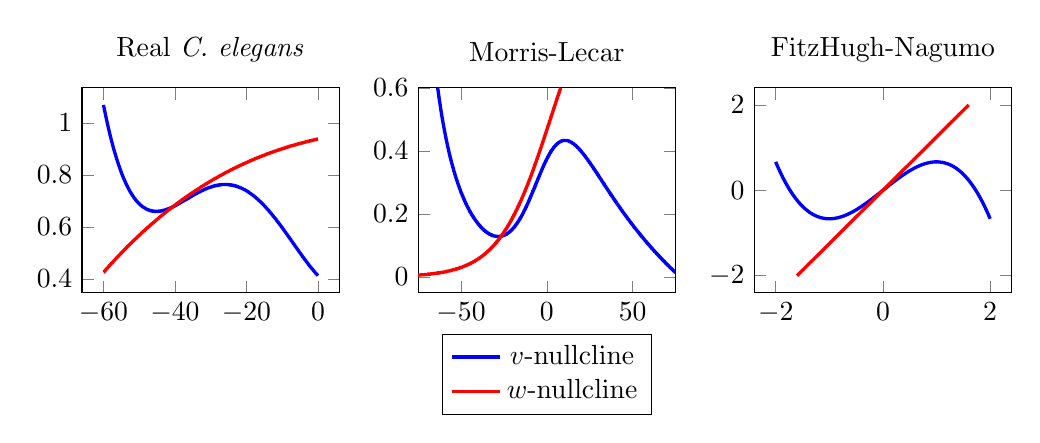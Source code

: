 \begin{tikzpicture}
\begin{groupplot}[group style={group size={3 by 1}}, no markers, width=0.4\textwidth]
    \nextgroupplot[title={Real \textit{C. elegans}}]
    \addplot+[very thick]
        coordinates {
            (-60.0,1.069)
            (-59.88,1.061)
            (-59.76,1.053)
            (-59.639,1.045)
            (-59.519,1.037)
            (-59.399,1.029)
            (-59.279,1.021)
            (-59.158,1.014)
            (-59.038,1.006)
            (-58.918,0.999)
            (-58.798,0.991)
            (-58.677,0.984)
            (-58.557,0.977)
            (-58.437,0.97)
            (-58.317,0.963)
            (-58.196,0.956)
            (-58.076,0.949)
            (-57.956,0.943)
            (-57.836,0.936)
            (-57.715,0.93)
            (-57.595,0.924)
            (-57.475,0.917)
            (-57.355,0.911)
            (-57.234,0.905)
            (-57.114,0.899)
            (-56.994,0.893)
            (-56.874,0.888)
            (-56.754,0.882)
            (-56.633,0.877)
            (-56.513,0.871)
            (-56.393,0.866)
            (-56.273,0.86)
            (-56.152,0.855)
            (-56.032,0.85)
            (-55.912,0.845)
            (-55.792,0.84)
            (-55.671,0.835)
            (-55.551,0.83)
            (-55.431,0.826)
            (-55.311,0.821)
            (-55.19,0.817)
            (-55.07,0.812)
            (-54.95,0.808)
            (-54.83,0.803)
            (-54.709,0.799)
            (-54.589,0.795)
            (-54.469,0.791)
            (-54.349,0.787)
            (-54.228,0.783)
            (-54.108,0.779)
            (-53.988,0.776)
            (-53.868,0.772)
            (-53.747,0.768)
            (-53.627,0.765)
            (-53.507,0.761)
            (-53.387,0.758)
            (-53.267,0.755)
            (-53.146,0.751)
            (-53.026,0.748)
            (-52.906,0.745)
            (-52.786,0.742)
            (-52.665,0.739)
            (-52.545,0.736)
            (-52.425,0.733)
            (-52.305,0.731)
            (-52.184,0.728)
            (-52.064,0.725)
            (-51.944,0.723)
            (-51.824,0.72)
            (-51.703,0.718)
            (-51.583,0.715)
            (-51.463,0.713)
            (-51.343,0.711)
            (-51.222,0.709)
            (-51.102,0.706)
            (-50.982,0.704)
            (-50.862,0.702)
            (-50.741,0.7)
            (-50.621,0.698)
            (-50.501,0.696)
            (-50.381,0.695)
            (-50.261,0.693)
            (-50.14,0.691)
            (-50.02,0.69)
            (-49.9,0.688)
            (-49.78,0.686)
            (-49.659,0.685)
            (-49.539,0.683)
            (-49.419,0.682)
            (-49.299,0.681)
            (-49.178,0.679)
            (-49.058,0.678)
            (-48.938,0.677)
            (-48.818,0.676)
            (-48.697,0.675)
            (-48.577,0.674)
            (-48.457,0.673)
            (-48.337,0.672)
            (-48.216,0.671)
            (-48.096,0.67)
            (-47.976,0.669)
            (-47.856,0.668)
            (-47.735,0.667)
            (-47.615,0.667)
            (-47.495,0.666)
            (-47.375,0.665)
            (-47.255,0.665)
            (-47.134,0.664)
            (-47.014,0.664)
            (-46.894,0.663)
            (-46.774,0.663)
            (-46.653,0.662)
            (-46.533,0.662)
            (-46.413,0.662)
            (-46.293,0.661)
            (-46.172,0.661)
            (-46.052,0.661)
            (-45.932,0.661)
            (-45.812,0.66)
            (-45.691,0.66)
            (-45.571,0.66)
            (-45.451,0.66)
            (-45.331,0.66)
            (-45.21,0.66)
            (-45.09,0.66)
            (-44.97,0.66)
            (-44.85,0.66)
            (-44.729,0.66)
            (-44.609,0.66)
            (-44.489,0.661)
            (-44.369,0.661)
            (-44.248,0.661)
            (-44.128,0.661)
            (-44.008,0.661)
            (-43.888,0.662)
            (-43.768,0.662)
            (-43.647,0.662)
            (-43.527,0.663)
            (-43.407,0.663)
            (-43.287,0.664)
            (-43.166,0.664)
            (-43.046,0.664)
            (-42.926,0.665)
            (-42.806,0.665)
            (-42.685,0.666)
            (-42.565,0.666)
            (-42.445,0.667)
            (-42.325,0.668)
            (-42.204,0.668)
            (-42.084,0.669)
            (-41.964,0.669)
            (-41.844,0.67)
            (-41.723,0.671)
            (-41.603,0.671)
            (-41.483,0.672)
            (-41.363,0.673)
            (-41.242,0.673)
            (-41.122,0.674)
            (-41.002,0.675)
            (-40.882,0.676)
            (-40.762,0.676)
            (-40.641,0.677)
            (-40.521,0.678)
            (-40.401,0.679)
            (-40.281,0.68)
            (-40.16,0.68)
            (-40.04,0.681)
            (-39.92,0.682)
            (-39.8,0.683)
            (-39.679,0.684)
            (-39.559,0.685)
            (-39.439,0.686)
            (-39.319,0.686)
            (-39.198,0.687)
            (-39.078,0.688)
            (-38.958,0.689)
            (-38.838,0.69)
            (-38.717,0.691)
            (-38.597,0.692)
            (-38.477,0.693)
            (-38.357,0.694)
            (-38.236,0.695)
            (-38.116,0.696)
            (-37.996,0.697)
            (-37.876,0.698)
            (-37.756,0.699)
            (-37.635,0.7)
            (-37.515,0.701)
            (-37.395,0.702)
            (-37.275,0.703)
            (-37.154,0.704)
            (-37.034,0.704)
            (-36.914,0.705)
            (-36.794,0.706)
            (-36.673,0.707)
            (-36.553,0.708)
            (-36.433,0.709)
            (-36.313,0.71)
            (-36.192,0.711)
            (-36.072,0.712)
            (-35.952,0.713)
            (-35.832,0.714)
            (-35.711,0.715)
            (-35.591,0.716)
            (-35.471,0.717)
            (-35.351,0.718)
            (-35.23,0.719)
            (-35.11,0.72)
            (-34.99,0.721)
            (-34.87,0.722)
            (-34.749,0.723)
            (-34.629,0.724)
            (-34.509,0.725)
            (-34.389,0.726)
            (-34.269,0.727)
            (-34.148,0.728)
            (-34.028,0.728)
            (-33.908,0.729)
            (-33.788,0.73)
            (-33.667,0.731)
            (-33.547,0.732)
            (-33.427,0.733)
            (-33.307,0.734)
            (-33.186,0.735)
            (-33.066,0.735)
            (-32.946,0.736)
            (-32.826,0.737)
            (-32.705,0.738)
            (-32.585,0.739)
            (-32.465,0.74)
            (-32.345,0.74)
            (-32.224,0.741)
            (-32.104,0.742)
            (-31.984,0.743)
            (-31.864,0.743)
            (-31.743,0.744)
            (-31.623,0.745)
            (-31.503,0.746)
            (-31.383,0.746)
            (-31.263,0.747)
            (-31.142,0.748)
            (-31.022,0.748)
            (-30.902,0.749)
            (-30.782,0.75)
            (-30.661,0.75)
            (-30.541,0.751)
            (-30.421,0.752)
            (-30.301,0.752)
            (-30.18,0.753)
            (-30.06,0.753)
            (-29.94,0.754)
            (-29.82,0.754)
            (-29.699,0.755)
            (-29.579,0.755)
            (-29.459,0.756)
            (-29.339,0.756)
            (-29.218,0.757)
            (-29.098,0.757)
            (-28.978,0.758)
            (-28.858,0.758)
            (-28.737,0.759)
            (-28.617,0.759)
            (-28.497,0.759)
            (-28.377,0.76)
            (-28.257,0.76)
            (-28.136,0.76)
            (-28.016,0.761)
            (-27.896,0.761)
            (-27.776,0.761)
            (-27.655,0.762)
            (-27.535,0.762)
            (-27.415,0.762)
            (-27.295,0.762)
            (-27.174,0.762)
            (-27.054,0.763)
            (-26.934,0.763)
            (-26.814,0.763)
            (-26.693,0.763)
            (-26.573,0.763)
            (-26.453,0.763)
            (-26.333,0.763)
            (-26.212,0.763)
            (-26.092,0.763)
            (-25.972,0.763)
            (-25.852,0.763)
            (-25.731,0.763)
            (-25.611,0.763)
            (-25.491,0.763)
            (-25.371,0.763)
            (-25.251,0.763)
            (-25.13,0.763)
            (-25.01,0.763)
            (-24.89,0.762)
            (-24.77,0.762)
            (-24.649,0.762)
            (-24.529,0.762)
            (-24.409,0.762)
            (-24.289,0.761)
            (-24.168,0.761)
            (-24.048,0.761)
            (-23.928,0.76)
            (-23.808,0.76)
            (-23.687,0.76)
            (-23.567,0.759)
            (-23.447,0.759)
            (-23.327,0.759)
            (-23.206,0.758)
            (-23.086,0.758)
            (-22.966,0.757)
            (-22.846,0.757)
            (-22.725,0.756)
            (-22.605,0.756)
            (-22.485,0.755)
            (-22.365,0.755)
            (-22.244,0.754)
            (-22.124,0.753)
            (-22.004,0.753)
            (-21.884,0.752)
            (-21.764,0.751)
            (-21.643,0.751)
            (-21.523,0.75)
            (-21.403,0.749)
            (-21.283,0.748)
            (-21.162,0.748)
            (-21.042,0.747)
            (-20.922,0.746)
            (-20.802,0.745)
            (-20.681,0.744)
            (-20.561,0.743)
            (-20.441,0.743)
            (-20.321,0.742)
            (-20.2,0.741)
            (-20.08,0.74)
            (-19.96,0.739)
            (-19.84,0.738)
            (-19.719,0.737)
            (-19.599,0.736)
            (-19.479,0.735)
            (-19.359,0.733)
            (-19.238,0.732)
            (-19.118,0.731)
            (-18.998,0.73)
            (-18.878,0.729)
            (-18.758,0.728)
            (-18.637,0.727)
            (-18.517,0.725)
            (-18.397,0.724)
            (-18.277,0.723)
            (-18.156,0.722)
            (-18.036,0.72)
            (-17.916,0.719)
            (-17.796,0.718)
            (-17.675,0.716)
            (-17.555,0.715)
            (-17.435,0.714)
            (-17.315,0.712)
            (-17.194,0.711)
            (-17.074,0.709)
            (-16.954,0.708)
            (-16.834,0.706)
            (-16.713,0.705)
            (-16.593,0.703)
            (-16.473,0.702)
            (-16.353,0.7)
            (-16.232,0.699)
            (-16.112,0.697)
            (-15.992,0.696)
            (-15.872,0.694)
            (-15.752,0.692)
            (-15.631,0.691)
            (-15.511,0.689)
            (-15.391,0.687)
            (-15.271,0.686)
            (-15.15,0.684)
            (-15.03,0.682)
            (-14.91,0.68)
            (-14.79,0.679)
            (-14.669,0.677)
            (-14.549,0.675)
            (-14.429,0.673)
            (-14.309,0.671)
            (-14.188,0.669)
            (-14.068,0.668)
            (-13.948,0.666)
            (-13.828,0.664)
            (-13.707,0.662)
            (-13.587,0.66)
            (-13.467,0.658)
            (-13.347,0.656)
            (-13.226,0.654)
            (-13.106,0.652)
            (-12.986,0.65)
            (-12.866,0.648)
            (-12.745,0.646)
            (-12.625,0.644)
            (-12.505,0.642)
            (-12.385,0.64)
            (-12.265,0.638)
            (-12.144,0.636)
            (-12.024,0.634)
            (-11.904,0.632)
            (-11.784,0.63)
            (-11.663,0.628)
            (-11.543,0.625)
            (-11.423,0.623)
            (-11.303,0.621)
            (-11.182,0.619)
            (-11.062,0.617)
            (-10.942,0.615)
            (-10.822,0.612)
            (-10.701,0.61)
            (-10.581,0.608)
            (-10.461,0.606)
            (-10.341,0.604)
            (-10.22,0.601)
            (-10.1,0.599)
            (-9.98,0.597)
            (-9.86,0.595)
            (-9.739,0.592)
            (-9.619,0.59)
            (-9.499,0.588)
            (-9.379,0.585)
            (-9.259,0.583)
            (-9.138,0.581)
            (-9.018,0.579)
            (-8.898,0.576)
            (-8.778,0.574)
            (-8.657,0.572)
            (-8.537,0.569)
            (-8.417,0.567)
            (-8.297,0.565)
            (-8.176,0.562)
            (-8.056,0.56)
            (-7.936,0.558)
            (-7.816,0.555)
            (-7.695,0.553)
            (-7.575,0.551)
            (-7.455,0.548)
            (-7.335,0.546)
            (-7.214,0.544)
            (-7.094,0.541)
            (-6.974,0.539)
            (-6.854,0.536)
            (-6.733,0.534)
            (-6.613,0.532)
            (-6.493,0.529)
            (-6.373,0.527)
            (-6.253,0.525)
            (-6.132,0.522)
            (-6.012,0.52)
            (-5.892,0.518)
            (-5.772,0.515)
            (-5.651,0.513)
            (-5.531,0.511)
            (-5.411,0.508)
            (-5.291,0.506)
            (-5.17,0.504)
            (-5.05,0.501)
            (-4.93,0.499)
            (-4.81,0.497)
            (-4.689,0.494)
            (-4.569,0.492)
            (-4.449,0.49)
            (-4.329,0.487)
            (-4.208,0.485)
            (-4.088,0.483)
            (-3.968,0.481)
            (-3.848,0.478)
            (-3.727,0.476)
            (-3.607,0.474)
            (-3.487,0.472)
            (-3.367,0.47)
            (-3.246,0.467)
            (-3.126,0.465)
            (-3.006,0.463)
            (-2.886,0.461)
            (-2.766,0.459)
            (-2.645,0.456)
            (-2.525,0.454)
            (-2.405,0.452)
            (-2.285,0.45)
            (-2.164,0.448)
            (-2.044,0.446)
            (-1.924,0.444)
            (-1.804,0.442)
            (-1.683,0.44)
            (-1.563,0.438)
            (-1.443,0.436)
            (-1.323,0.434)
            (-1.202,0.432)
            (-1.082,0.43)
            (-0.962,0.428)
            (-0.842,0.426)
            (-0.721,0.424)
            (-0.601,0.422)
            (-0.481,0.421)
            (-0.361,0.419)
            (-0.24,0.417)
            (-0.12,0.415)
            (0.0,0.413)
        }
        ;
    \addplot+[very thick]
        coordinates {
            (-60.0,0.426)
            (-59.88,0.427)
            (-59.76,0.429)
            (-59.639,0.431)
            (-59.519,0.433)
            (-59.399,0.435)
            (-59.279,0.437)
            (-59.158,0.439)
            (-59.038,0.441)
            (-58.918,0.442)
            (-58.798,0.444)
            (-58.677,0.446)
            (-58.557,0.448)
            (-58.437,0.45)
            (-58.317,0.452)
            (-58.196,0.453)
            (-58.076,0.455)
            (-57.956,0.457)
            (-57.836,0.459)
            (-57.715,0.461)
            (-57.595,0.462)
            (-57.475,0.464)
            (-57.355,0.466)
            (-57.234,0.468)
            (-57.114,0.47)
            (-56.994,0.471)
            (-56.874,0.473)
            (-56.754,0.475)
            (-56.633,0.477)
            (-56.513,0.478)
            (-56.393,0.48)
            (-56.273,0.482)
            (-56.152,0.484)
            (-56.032,0.485)
            (-55.912,0.487)
            (-55.792,0.489)
            (-55.671,0.491)
            (-55.551,0.492)
            (-55.431,0.494)
            (-55.311,0.496)
            (-55.19,0.498)
            (-55.07,0.499)
            (-54.95,0.501)
            (-54.83,0.503)
            (-54.709,0.504)
            (-54.589,0.506)
            (-54.469,0.508)
            (-54.349,0.51)
            (-54.228,0.511)
            (-54.108,0.513)
            (-53.988,0.515)
            (-53.868,0.516)
            (-53.747,0.518)
            (-53.627,0.52)
            (-53.507,0.521)
            (-53.387,0.523)
            (-53.267,0.525)
            (-53.146,0.526)
            (-53.026,0.528)
            (-52.906,0.53)
            (-52.786,0.531)
            (-52.665,0.533)
            (-52.545,0.534)
            (-52.425,0.536)
            (-52.305,0.538)
            (-52.184,0.539)
            (-52.064,0.541)
            (-51.944,0.543)
            (-51.824,0.544)
            (-51.703,0.546)
            (-51.583,0.547)
            (-51.463,0.549)
            (-51.343,0.551)
            (-51.222,0.552)
            (-51.102,0.554)
            (-50.982,0.555)
            (-50.862,0.557)
            (-50.741,0.558)
            (-50.621,0.56)
            (-50.501,0.562)
            (-50.381,0.563)
            (-50.261,0.565)
            (-50.14,0.566)
            (-50.02,0.568)
            (-49.9,0.569)
            (-49.78,0.571)
            (-49.659,0.572)
            (-49.539,0.574)
            (-49.419,0.576)
            (-49.299,0.577)
            (-49.178,0.579)
            (-49.058,0.58)
            (-48.938,0.582)
            (-48.818,0.583)
            (-48.697,0.585)
            (-48.577,0.586)
            (-48.457,0.588)
            (-48.337,0.589)
            (-48.216,0.591)
            (-48.096,0.592)
            (-47.976,0.594)
            (-47.856,0.595)
            (-47.735,0.597)
            (-47.615,0.598)
            (-47.495,0.6)
            (-47.375,0.601)
            (-47.255,0.602)
            (-47.134,0.604)
            (-47.014,0.605)
            (-46.894,0.607)
            (-46.774,0.608)
            (-46.653,0.61)
            (-46.533,0.611)
            (-46.413,0.613)
            (-46.293,0.614)
            (-46.172,0.615)
            (-46.052,0.617)
            (-45.932,0.618)
            (-45.812,0.62)
            (-45.691,0.621)
            (-45.571,0.623)
            (-45.451,0.624)
            (-45.331,0.625)
            (-45.21,0.627)
            (-45.09,0.628)
            (-44.97,0.63)
            (-44.85,0.631)
            (-44.729,0.632)
            (-44.609,0.634)
            (-44.489,0.635)
            (-44.369,0.637)
            (-44.248,0.638)
            (-44.128,0.639)
            (-44.008,0.641)
            (-43.888,0.642)
            (-43.768,0.643)
            (-43.647,0.645)
            (-43.527,0.646)
            (-43.407,0.647)
            (-43.287,0.649)
            (-43.166,0.65)
            (-43.046,0.651)
            (-42.926,0.653)
            (-42.806,0.654)
            (-42.685,0.655)
            (-42.565,0.657)
            (-42.445,0.658)
            (-42.325,0.659)
            (-42.204,0.661)
            (-42.084,0.662)
            (-41.964,0.663)
            (-41.844,0.665)
            (-41.723,0.666)
            (-41.603,0.667)
            (-41.483,0.669)
            (-41.363,0.67)
            (-41.242,0.671)
            (-41.122,0.672)
            (-41.002,0.674)
            (-40.882,0.675)
            (-40.762,0.676)
            (-40.641,0.677)
            (-40.521,0.679)
            (-40.401,0.68)
            (-40.281,0.681)
            (-40.16,0.682)
            (-40.04,0.684)
            (-39.92,0.685)
            (-39.8,0.686)
            (-39.679,0.687)
            (-39.559,0.689)
            (-39.439,0.69)
            (-39.319,0.691)
            (-39.198,0.692)
            (-39.078,0.694)
            (-38.958,0.695)
            (-38.838,0.696)
            (-38.717,0.697)
            (-38.597,0.698)
            (-38.477,0.7)
            (-38.357,0.701)
            (-38.236,0.702)
            (-38.116,0.703)
            (-37.996,0.704)
            (-37.876,0.706)
            (-37.756,0.707)
            (-37.635,0.708)
            (-37.515,0.709)
            (-37.395,0.71)
            (-37.275,0.712)
            (-37.154,0.713)
            (-37.034,0.714)
            (-36.914,0.715)
            (-36.794,0.716)
            (-36.673,0.717)
            (-36.553,0.718)
            (-36.433,0.72)
            (-36.313,0.721)
            (-36.192,0.722)
            (-36.072,0.723)
            (-35.952,0.724)
            (-35.832,0.725)
            (-35.711,0.726)
            (-35.591,0.728)
            (-35.471,0.729)
            (-35.351,0.73)
            (-35.23,0.731)
            (-35.11,0.732)
            (-34.99,0.733)
            (-34.87,0.734)
            (-34.749,0.735)
            (-34.629,0.736)
            (-34.509,0.738)
            (-34.389,0.739)
            (-34.269,0.74)
            (-34.148,0.741)
            (-34.028,0.742)
            (-33.908,0.743)
            (-33.788,0.744)
            (-33.667,0.745)
            (-33.547,0.746)
            (-33.427,0.747)
            (-33.307,0.748)
            (-33.186,0.749)
            (-33.066,0.75)
            (-32.946,0.752)
            (-32.826,0.753)
            (-32.705,0.754)
            (-32.585,0.755)
            (-32.465,0.756)
            (-32.345,0.757)
            (-32.224,0.758)
            (-32.104,0.759)
            (-31.984,0.76)
            (-31.864,0.761)
            (-31.743,0.762)
            (-31.623,0.763)
            (-31.503,0.764)
            (-31.383,0.765)
            (-31.263,0.766)
            (-31.142,0.767)
            (-31.022,0.768)
            (-30.902,0.769)
            (-30.782,0.77)
            (-30.661,0.771)
            (-30.541,0.772)
            (-30.421,0.773)
            (-30.301,0.774)
            (-30.18,0.775)
            (-30.06,0.776)
            (-29.94,0.777)
            (-29.82,0.778)
            (-29.699,0.779)
            (-29.579,0.78)
            (-29.459,0.781)
            (-29.339,0.782)
            (-29.218,0.783)
            (-29.098,0.784)
            (-28.978,0.785)
            (-28.858,0.786)
            (-28.737,0.787)
            (-28.617,0.787)
            (-28.497,0.788)
            (-28.377,0.789)
            (-28.257,0.79)
            (-28.136,0.791)
            (-28.016,0.792)
            (-27.896,0.793)
            (-27.776,0.794)
            (-27.655,0.795)
            (-27.535,0.796)
            (-27.415,0.797)
            (-27.295,0.798)
            (-27.174,0.799)
            (-27.054,0.799)
            (-26.934,0.8)
            (-26.814,0.801)
            (-26.693,0.802)
            (-26.573,0.803)
            (-26.453,0.804)
            (-26.333,0.805)
            (-26.212,0.806)
            (-26.092,0.807)
            (-25.972,0.808)
            (-25.852,0.808)
            (-25.731,0.809)
            (-25.611,0.81)
            (-25.491,0.811)
            (-25.371,0.812)
            (-25.251,0.813)
            (-25.13,0.814)
            (-25.01,0.814)
            (-24.89,0.815)
            (-24.77,0.816)
            (-24.649,0.817)
            (-24.529,0.818)
            (-24.409,0.819)
            (-24.289,0.82)
            (-24.168,0.82)
            (-24.048,0.821)
            (-23.928,0.822)
            (-23.808,0.823)
            (-23.687,0.824)
            (-23.567,0.825)
            (-23.447,0.825)
            (-23.327,0.826)
            (-23.206,0.827)
            (-23.086,0.828)
            (-22.966,0.829)
            (-22.846,0.829)
            (-22.725,0.83)
            (-22.605,0.831)
            (-22.485,0.832)
            (-22.365,0.833)
            (-22.244,0.833)
            (-22.124,0.834)
            (-22.004,0.835)
            (-21.884,0.836)
            (-21.764,0.837)
            (-21.643,0.837)
            (-21.523,0.838)
            (-21.403,0.839)
            (-21.283,0.84)
            (-21.162,0.84)
            (-21.042,0.841)
            (-20.922,0.842)
            (-20.802,0.843)
            (-20.681,0.843)
            (-20.561,0.844)
            (-20.441,0.845)
            (-20.321,0.846)
            (-20.2,0.846)
            (-20.08,0.847)
            (-19.96,0.848)
            (-19.84,0.849)
            (-19.719,0.849)
            (-19.599,0.85)
            (-19.479,0.851)
            (-19.359,0.852)
            (-19.238,0.852)
            (-19.118,0.853)
            (-18.998,0.854)
            (-18.878,0.854)
            (-18.758,0.855)
            (-18.637,0.856)
            (-18.517,0.857)
            (-18.397,0.857)
            (-18.277,0.858)
            (-18.156,0.859)
            (-18.036,0.859)
            (-17.916,0.86)
            (-17.796,0.861)
            (-17.675,0.862)
            (-17.555,0.862)
            (-17.435,0.863)
            (-17.315,0.864)
            (-17.194,0.864)
            (-17.074,0.865)
            (-16.954,0.866)
            (-16.834,0.866)
            (-16.713,0.867)
            (-16.593,0.868)
            (-16.473,0.868)
            (-16.353,0.869)
            (-16.232,0.87)
            (-16.112,0.87)
            (-15.992,0.871)
            (-15.872,0.872)
            (-15.752,0.872)
            (-15.631,0.873)
            (-15.511,0.874)
            (-15.391,0.874)
            (-15.271,0.875)
            (-15.15,0.875)
            (-15.03,0.876)
            (-14.91,0.877)
            (-14.79,0.877)
            (-14.669,0.878)
            (-14.549,0.879)
            (-14.429,0.879)
            (-14.309,0.88)
            (-14.188,0.881)
            (-14.068,0.881)
            (-13.948,0.882)
            (-13.828,0.882)
            (-13.707,0.883)
            (-13.587,0.884)
            (-13.467,0.884)
            (-13.347,0.885)
            (-13.226,0.885)
            (-13.106,0.886)
            (-12.986,0.887)
            (-12.866,0.887)
            (-12.745,0.888)
            (-12.625,0.888)
            (-12.505,0.889)
            (-12.385,0.89)
            (-12.265,0.89)
            (-12.144,0.891)
            (-12.024,0.891)
            (-11.904,0.892)
            (-11.784,0.892)
            (-11.663,0.893)
            (-11.543,0.894)
            (-11.423,0.894)
            (-11.303,0.895)
            (-11.182,0.895)
            (-11.062,0.896)
            (-10.942,0.896)
            (-10.822,0.897)
            (-10.701,0.897)
            (-10.581,0.898)
            (-10.461,0.899)
            (-10.341,0.899)
            (-10.22,0.9)
            (-10.1,0.9)
            (-9.98,0.901)
            (-9.86,0.901)
            (-9.739,0.902)
            (-9.619,0.902)
            (-9.499,0.903)
            (-9.379,0.903)
            (-9.259,0.904)
            (-9.138,0.904)
            (-9.018,0.905)
            (-8.898,0.905)
            (-8.778,0.906)
            (-8.657,0.907)
            (-8.537,0.907)
            (-8.417,0.908)
            (-8.297,0.908)
            (-8.176,0.909)
            (-8.056,0.909)
            (-7.936,0.91)
            (-7.816,0.91)
            (-7.695,0.911)
            (-7.575,0.911)
            (-7.455,0.912)
            (-7.335,0.912)
            (-7.214,0.912)
            (-7.094,0.913)
            (-6.974,0.913)
            (-6.854,0.914)
            (-6.733,0.914)
            (-6.613,0.915)
            (-6.493,0.915)
            (-6.373,0.916)
            (-6.253,0.916)
            (-6.132,0.917)
            (-6.012,0.917)
            (-5.892,0.918)
            (-5.772,0.918)
            (-5.651,0.919)
            (-5.531,0.919)
            (-5.411,0.92)
            (-5.291,0.92)
            (-5.17,0.92)
            (-5.05,0.921)
            (-4.93,0.921)
            (-4.81,0.922)
            (-4.689,0.922)
            (-4.569,0.923)
            (-4.449,0.923)
            (-4.329,0.924)
            (-4.208,0.924)
            (-4.088,0.924)
            (-3.968,0.925)
            (-3.848,0.925)
            (-3.727,0.926)
            (-3.607,0.926)
            (-3.487,0.927)
            (-3.367,0.927)
            (-3.246,0.927)
            (-3.126,0.928)
            (-3.006,0.928)
            (-2.886,0.929)
            (-2.766,0.929)
            (-2.645,0.929)
            (-2.525,0.93)
            (-2.405,0.93)
            (-2.285,0.931)
            (-2.164,0.931)
            (-2.044,0.932)
            (-1.924,0.932)
            (-1.804,0.932)
            (-1.683,0.933)
            (-1.563,0.933)
            (-1.443,0.933)
            (-1.323,0.934)
            (-1.202,0.934)
            (-1.082,0.935)
            (-0.962,0.935)
            (-0.842,0.935)
            (-0.721,0.936)
            (-0.601,0.936)
            (-0.481,0.937)
            (-0.361,0.937)
            (-0.24,0.937)
            (-0.12,0.938)
            (0.0,0.938)
        }
        ;
    \nextgroupplot[title={Morris-Lecar}, legend entries={{{$v$-nullcline}, {$w$-nullcline}}}, legend style={at={{(0.5, -0.2)}}, anchor={north}}, xmin={-75}, xmax={75}, ymin={-0.05}, ymax={0.6}]
    \addplot+[very thick]
        coordinates {
            (-63.59,0.6)
            (-63.577,0.599)
            (-63.558,0.599)
            (-63.527,0.597)
            (-63.495,0.596)
            (-63.463,0.595)
            (-63.43,0.593)
            (-63.398,0.592)
            (-63.366,0.591)
            (-63.334,0.59)
            (-63.301,0.588)
            (-63.277,0.587)
            (-63.268,0.587)
            (-63.236,0.586)
            (-63.203,0.584)
            (-63.17,0.583)
            (-63.137,0.582)
            (-63.104,0.58)
            (-63.07,0.579)
            (-63.037,0.578)
            (-63.003,0.577)
            (-62.976,0.575)
            (-62.97,0.575)
            (-62.936,0.574)
            (-62.902,0.573)
            (-62.868,0.571)
            (-62.834,0.57)
            (-62.8,0.569)
            (-62.766,0.567)
            (-62.732,0.566)
            (-62.697,0.565)
            (-62.675,0.564)
            (-62.663,0.564)
            (-62.628,0.562)
            (-62.593,0.561)
            (-62.558,0.56)
            (-62.523,0.558)
            (-62.488,0.557)
            (-62.453,0.556)
            (-62.417,0.554)
            (-62.382,0.553)
            (-62.375,0.553)
            (-62.346,0.552)
            (-62.31,0.551)
            (-62.274,0.549)
            (-62.238,0.548)
            (-62.202,0.547)
            (-62.166,0.545)
            (-62.13,0.544)
            (-62.093,0.543)
            (-62.074,0.542)
            (-62.056,0.541)
            (-62.02,0.54)
            (-61.983,0.539)
            (-61.946,0.537)
            (-61.909,0.536)
            (-61.871,0.535)
            (-61.834,0.534)
            (-61.797,0.532)
            (-61.774,0.531)
            (-61.759,0.531)
            (-61.721,0.53)
            (-61.683,0.528)
            (-61.645,0.527)
            (-61.607,0.526)
            (-61.569,0.524)
            (-61.53,0.523)
            (-61.492,0.522)
            (-61.473,0.521)
            (-61.453,0.521)
            (-61.414,0.519)
            (-61.375,0.518)
            (-61.336,0.517)
            (-61.297,0.515)
            (-61.257,0.514)
            (-61.218,0.513)
            (-61.178,0.511)
            (-61.172,0.511)
            (-61.138,0.51)
            (-61.099,0.509)
            (-61.058,0.508)
            (-61.018,0.506)
            (-60.978,0.505)
            (-60.937,0.504)
            (-60.897,0.502)
            (-60.872,0.502)
            (-60.856,0.501)
            (-60.815,0.5)
            (-60.774,0.498)
            (-60.732,0.497)
            (-60.691,0.496)
            (-60.649,0.494)
            (-60.608,0.493)
            (-60.571,0.492)
            (-60.566,0.492)
            (-60.524,0.491)
            (-60.482,0.489)
            (-60.439,0.488)
            (-60.397,0.487)
            (-60.354,0.485)
            (-60.311,0.484)
            (-60.271,0.483)
            (-60.268,0.483)
            (-60.225,0.481)
            (-60.182,0.48)
            (-60.138,0.479)
            (-60.095,0.478)
            (-60.051,0.476)
            (-60.007,0.475)
            (-59.97,0.474)
            (-59.963,0.474)
            (-59.919,0.472)
            (-59.874,0.471)
            (-59.83,0.47)
            (-59.785,0.468)
            (-59.74,0.467)
            (-59.695,0.466)
            (-59.669,0.465)
            (-59.649,0.465)
            (-59.604,0.463)
            (-59.558,0.462)
            (-59.512,0.461)
            (-59.466,0.459)
            (-59.42,0.458)
            (-59.374,0.457)
            (-59.369,0.457)
            (-59.327,0.455)
            (-59.281,0.454)
            (-59.234,0.453)
            (-59.187,0.452)
            (-59.139,0.45)
            (-59.092,0.449)
            (-59.068,0.448)
            (-59.044,0.448)
            (-58.996,0.446)
            (-58.948,0.445)
            (-58.9,0.444)
            (-58.852,0.442)
            (-58.803,0.441)
            (-58.768,0.44)
            (-58.754,0.44)
            (-58.705,0.438)
            (-58.656,0.437)
            (-58.607,0.436)
            (-58.557,0.435)
            (-58.507,0.433)
            (-58.467,0.432)
            (-58.457,0.432)
            (-58.407,0.431)
            (-58.357,0.429)
            (-58.306,0.428)
            (-58.255,0.427)
            (-58.204,0.425)
            (-58.166,0.424)
            (-58.153,0.424)
            (-58.102,0.423)
            (-58.05,0.422)
            (-57.998,0.42)
            (-57.946,0.419)
            (-57.894,0.418)
            (-57.866,0.417)
            (-57.841,0.416)
            (-57.788,0.415)
            (-57.735,0.414)
            (-57.682,0.412)
            (-57.629,0.411)
            (-57.575,0.41)
            (-57.565,0.41)
            (-57.521,0.409)
            (-57.467,0.407)
            (-57.413,0.406)
            (-57.358,0.405)
            (-57.304,0.403)
            (-57.265,0.402)
            (-57.249,0.402)
            (-57.193,0.401)
            (-57.138,0.399)
            (-57.082,0.398)
            (-57.026,0.397)
            (-56.97,0.395)
            (-56.964,0.395)
            (-56.913,0.394)
            (-56.856,0.393)
            (-56.799,0.392)
            (-56.742,0.39)
            (-56.685,0.389)
            (-56.663,0.388)
            (-56.627,0.388)
            (-56.569,0.386)
            (-56.511,0.385)
            (-56.452,0.384)
            (-56.393,0.382)
            (-56.363,0.382)
            (-56.334,0.381)
            (-56.275,0.38)
            (-56.215,0.379)
            (-56.156,0.377)
            (-56.096,0.376)
            (-56.062,0.375)
            (-56.035,0.375)
            (-55.974,0.373)
            (-55.913,0.372)
            (-55.852,0.371)
            (-55.791,0.369)
            (-55.762,0.369)
            (-55.729,0.368)
            (-55.667,0.367)
            (-55.604,0.366)
            (-55.542,0.364)
            (-55.479,0.363)
            (-55.461,0.363)
            (-55.416,0.362)
            (-55.352,0.36)
            (-55.288,0.359)
            (-55.224,0.358)
            (-55.16,0.356)
            (-55.159,0.356)
            (-55.095,0.355)
            (-55.03,0.354)
            (-54.964,0.353)
            (-54.898,0.351)
            (-54.86,0.35)
            (-54.832,0.35)
            (-54.766,0.349)
            (-54.699,0.347)
            (-54.632,0.346)
            (-54.565,0.345)
            (-54.559,0.345)
            (-54.497,0.343)
            (-54.429,0.342)
            (-54.361,0.341)
            (-54.292,0.339)
            (-54.259,0.339)
            (-54.223,0.338)
            (-54.154,0.337)
            (-54.084,0.336)
            (-54.014,0.334)
            (-53.958,0.333)
            (-53.944,0.333)
            (-53.873,0.332)
            (-53.802,0.33)
            (-53.73,0.329)
            (-53.658,0.328)
            (-53.657,0.328)
            (-53.586,0.326)
            (-53.513,0.325)
            (-53.44,0.324)
            (-53.367,0.323)
            (-53.357,0.322)
            (-53.293,0.321)
            (-53.219,0.32)
            (-53.144,0.319)
            (-53.069,0.317)
            (-53.056,0.317)
            (-52.994,0.316)
            (-52.918,0.315)
            (-52.842,0.313)
            (-52.765,0.312)
            (-52.756,0.312)
            (-52.688,0.311)
            (-52.611,0.31)
            (-52.533,0.308)
            (-52.455,0.307)
            (-52.455,0.307)
            (-52.376,0.306)
            (-52.297,0.304)
            (-52.217,0.303)
            (-52.154,0.302)
            (-52.137,0.302)
            (-52.057,0.3)
            (-51.976,0.299)
            (-51.895,0.298)
            (-51.854,0.297)
            (-51.813,0.296)
            (-51.73,0.295)
            (-51.648,0.294)
            (-51.565,0.293)
            (-51.553,0.292)
            (-51.481,0.291)
            (-51.396,0.29)
            (-51.312,0.289)
            (-51.253,0.288)
            (-51.227,0.287)
            (-51.141,0.286)
            (-51.055,0.285)
            (-50.968,0.283)
            (-50.952,0.283)
            (-50.881,0.282)
            (-50.793,0.281)
            (-50.704,0.28)
            (-50.651,0.279)
            (-50.616,0.278)
            (-50.526,0.277)
            (-50.436,0.276)
            (-50.351,0.274)
            (-50.346,0.274)
            (-50.255,0.273)
            (-50.163,0.272)
            (-50.071,0.27)
            (-50.05,0.27)
            (-49.978,0.269)
            (-49.884,0.268)
            (-49.79,0.267)
            (-49.749,0.266)
            (-49.696,0.265)
            (-49.601,0.264)
            (-49.505,0.263)
            (-49.449,0.262)
            (-49.408,0.261)
            (-49.311,0.26)
            (-49.213,0.259)
            (-49.148,0.258)
            (-49.115,0.257)
            (-49.016,0.256)
            (-48.916,0.255)
            (-48.848,0.254)
            (-48.816,0.254)
            (-48.715,0.252)
            (-48.613,0.251)
            (-48.547,0.25)
            (-48.51,0.25)
            (-48.407,0.248)
            (-48.303,0.247)
            (-48.246,0.246)
            (-48.198,0.246)
            (-48.093,0.244)
            (-47.987,0.243)
            (-47.946,0.243)
            (-47.88,0.242)
            (-47.772,0.24)
            (-47.663,0.239)
            (-47.645,0.239)
            (-47.554,0.238)
            (-47.444,0.237)
            (-47.345,0.235)
            (-47.333,0.235)
            (-47.221,0.234)
            (-47.108,0.233)
            (-47.044,0.232)
            (-46.994,0.231)
            (-46.88,0.23)
            (-46.764,0.229)
            (-46.743,0.229)
            (-46.648,0.227)
            (-46.531,0.226)
            (-46.443,0.225)
            (-46.413,0.225)
            (-46.293,0.224)
            (-46.173,0.222)
            (-46.142,0.222)
            (-46.052,0.221)
            (-45.93,0.22)
            (-45.842,0.219)
            (-45.806,0.218)
            (-45.682,0.217)
            (-45.557,0.216)
            (-45.541,0.216)
            (-45.43,0.214)
            (-45.302,0.213)
            (-45.24,0.212)
            (-45.174,0.212)
            (-45.044,0.211)
            (-44.94,0.209)
            (-44.912,0.209)
            (-44.78,0.208)
            (-44.646,0.207)
            (-44.639,0.207)
            (-44.511,0.205)
            (-44.375,0.204)
            (-44.339,0.204)
            (-44.237,0.203)
            (-44.098,0.201)
            (-44.038,0.201)
            (-43.958,0.2)
            (-43.816,0.199)
            (-43.737,0.198)
            (-43.673,0.197)
            (-43.528,0.196)
            (-43.437,0.195)
            (-43.382,0.195)
            (-43.234,0.194)
            (-43.136,0.193)
            (-43.084,0.192)
            (-42.933,0.191)
            (-42.836,0.19)
            (-42.78,0.19)
            (-42.625,0.188)
            (-42.535,0.188)
            (-42.469,0.187)
            (-42.31,0.186)
            (-42.234,0.185)
            (-42.15,0.184)
            (-41.987,0.183)
            (-41.934,0.183)
            (-41.823,0.182)
            (-41.656,0.181)
            (-41.633,0.18)
            (-41.487,0.179)
            (-41.333,0.178)
            (-41.316,0.178)
            (-41.142,0.177)
            (-41.032,0.176)
            (-40.966,0.175)
            (-40.788,0.174)
            (-40.731,0.174)
            (-40.606,0.173)
            (-40.431,0.172)
            (-40.423,0.171)
            (-40.235,0.17)
            (-40.13,0.169)
            (-40.045,0.169)
            (-39.852,0.168)
            (-39.83,0.167)
            (-39.656,0.166)
            (-39.529,0.165)
            (-39.456,0.165)
            (-39.252,0.164)
            (-39.228,0.163)
            (-39.045,0.162)
            (-38.928,0.162)
            (-38.833,0.161)
            (-38.627,0.16)
            (-38.618,0.16)
            (-38.397,0.158)
            (-38.327,0.158)
            (-38.172,0.157)
            (-38.026,0.156)
            (-37.942,0.156)
            (-37.725,0.155)
            (-37.706,0.155)
            (-37.464,0.153)
            (-37.425,0.153)
            (-37.216,0.152)
            (-37.124,0.151)
            (-36.961,0.151)
            (-36.824,0.15)
            (-36.698,0.149)
            (-36.523,0.148)
            (-36.428,0.148)
            (-36.222,0.147)
            (-36.148,0.147)
            (-35.922,0.146)
            (-35.859,0.145)
            (-35.621,0.144)
            (-35.558,0.144)
            (-35.321,0.143)
            (-35.245,0.143)
            (-35.02,0.142)
            (-34.918,0.141)
            (-34.719,0.141)
            (-34.574,0.14)
            (-34.419,0.14)
            (-34.212,0.139)
            (-34.118,0.139)
            (-33.828,0.138)
            (-33.818,0.138)
            (-33.517,0.137)
            (-33.414,0.136)
            (-33.216,0.136)
            (-32.967,0.135)
            (-32.916,0.135)
            (-32.615,0.134)
            (-32.472,0.134)
            (-32.315,0.133)
            (-32.014,0.133)
            (-31.915,0.132)
            (-31.713,0.132)
            (-31.413,0.131)
            (-31.257,0.131)
            (-31.112,0.131)
            (-30.812,0.13)
            (-30.511,0.13)
            (-30.408,0.13)
            (-30.21,0.13)
            (-29.91,0.129)
            (-29.609,0.129)
            (-29.309,0.129)
            (-29.008,0.129)
            (-28.709,0.128)
            (-28.707,0.128)
            (-28.407,0.128)
            (-28.106,0.128)
            (-27.985,0.128)
            (-27.806,0.128)
            (-27.505,0.129)
            (-27.204,0.129)
            (-26.904,0.129)
            (-26.603,0.129)
            (-26.303,0.13)
            (-26.288,0.13)
            (-26.002,0.13)
            (-25.701,0.131)
            (-25.479,0.131)
            (-25.401,0.131)
            (-25.1,0.132)
            (-24.856,0.132)
            (-24.8,0.132)
            (-24.499,0.133)
            (-24.334,0.134)
            (-24.198,0.134)
            (-23.898,0.135)
            (-23.873,0.135)
            (-23.597,0.136)
            (-23.461,0.136)
            (-23.297,0.137)
            (-23.081,0.138)
            (-22.996,0.138)
            (-22.728,0.139)
            (-22.695,0.139)
            (-22.398,0.14)
            (-22.395,0.14)
            (-22.094,0.141)
            (-22.087,0.141)
            (-21.794,0.143)
            (-21.791,0.143)
            (-21.51,0.144)
            (-21.493,0.144)
            (-21.241,0.145)
            (-21.192,0.146)
            (-20.983,0.147)
            (-20.892,0.147)
            (-20.734,0.148)
            (-20.591,0.149)
            (-20.493,0.149)
            (-20.291,0.15)
            (-20.259,0.151)
            (-20.033,0.152)
            (-19.99,0.152)
            (-19.815,0.153)
            (-19.689,0.154)
            (-19.601,0.155)
            (-19.391,0.156)
            (-19.389,0.156)
            (-19.19,0.157)
            (-19.088,0.158)
            (-18.992,0.158)
            (-18.797,0.16)
            (-18.788,0.16)
            (-18.609,0.161)
            (-18.487,0.162)
            (-18.423,0.162)
            (-18.24,0.164)
            (-18.186,0.164)
            (-18.062,0.165)
            (-17.886,0.166)
            (-17.886,0.166)
            (-17.715,0.168)
            (-17.585,0.169)
            (-17.545,0.169)
            (-17.379,0.17)
            (-17.285,0.171)
            (-17.215,0.171)
            (-17.054,0.173)
            (-16.984,0.173)
            (-16.895,0.174)
            (-16.738,0.175)
            (-16.683,0.176)
            (-16.584,0.177)
            (-16.431,0.178)
            (-16.383,0.178)
            (-16.281,0.179)
            (-16.132,0.181)
            (-16.082,0.181)
            (-15.985,0.182)
            (-15.84,0.183)
            (-15.782,0.184)
            (-15.697,0.184)
            (-15.555,0.186)
            (-15.481,0.186)
            (-15.415,0.187)
            (-15.277,0.188)
            (-15.18,0.189)
            (-15.139,0.19)
            (-15.004,0.191)
            (-14.88,0.192)
            (-14.869,0.192)
            (-14.737,0.194)
            (-14.604,0.195)
            (-14.579,0.195)
            (-14.474,0.196)
            (-14.345,0.197)
            (-14.279,0.198)
            (-14.216,0.199)
            (-14.089,0.2)
            (-13.978,0.201)
            (-13.963,0.201)
            (-13.838,0.203)
            (-13.714,0.204)
            (-13.677,0.204)
            (-13.591,0.205)
            (-13.469,0.207)
            (-13.377,0.208)
            (-13.347,0.208)
            (-13.227,0.209)
            (-13.107,0.211)
            (-13.076,0.211)
            (-12.988,0.212)
            (-12.87,0.213)
            (-12.776,0.214)
            (-12.753,0.214)
            (-12.637,0.216)
            (-12.521,0.217)
            (-12.475,0.218)
            (-12.406,0.218)
            (-12.292,0.22)
            (-12.177,0.221)
            (-12.174,0.221)
            (-12.065,0.222)
            (-11.952,0.224)
            (-11.874,0.224)
            (-11.84,0.225)
            (-11.73,0.226)
            (-11.619,0.227)
            (-11.573,0.228)
            (-11.509,0.229)
            (-11.399,0.23)
            (-11.29,0.231)
            (-11.273,0.232)
            (-11.182,0.233)
            (-11.074,0.234)
            (-10.972,0.235)
            (-10.966,0.235)
            (-10.859,0.237)
            (-10.752,0.238)
            (-10.671,0.239)
            (-10.646,0.239)
            (-10.541,0.24)
            (-10.435,0.242)
            (-10.371,0.243)
            (-10.33,0.243)
            (-10.226,0.244)
            (-10.121,0.246)
            (-10.07,0.246)
            (-10.017,0.247)
            (-9.914,0.248)
            (-9.811,0.25)
            (-9.77,0.25)
            (-9.708,0.251)
            (-9.606,0.252)
            (-9.503,0.254)
            (-9.469,0.254)
            (-9.401,0.255)
            (-9.3,0.256)
            (-9.198,0.257)
            (-9.168,0.258)
            (-9.097,0.259)
            (-8.996,0.26)
            (-8.895,0.261)
            (-8.868,0.262)
            (-8.795,0.263)
            (-8.695,0.264)
            (-8.595,0.265)
            (-8.567,0.266)
            (-8.495,0.267)
            (-8.396,0.268)
            (-8.296,0.269)
            (-8.267,0.27)
            (-8.197,0.27)
            (-8.099,0.272)
            (-7.999,0.273)
            (-7.966,0.273)
            (-7.901,0.274)
            (-7.802,0.276)
            (-7.704,0.277)
            (-7.665,0.277)
            (-7.605,0.278)
            (-7.507,0.28)
            (-7.409,0.281)
            (-7.365,0.281)
            (-7.311,0.282)
            (-7.213,0.283)
            (-7.115,0.285)
            (-7.064,0.285)
            (-7.018,0.286)
            (-6.92,0.287)
            (-6.822,0.289)
            (-6.764,0.289)
            (-6.725,0.29)
            (-6.627,0.291)
            (-6.529,0.293)
            (-6.463,0.293)
            (-6.432,0.294)
            (-6.334,0.295)
            (-6.237,0.296)
            (-6.162,0.297)
            (-6.139,0.298)
            (-6.042,0.299)
            (-5.944,0.3)
            (-5.862,0.301)
            (-5.846,0.302)
            (-5.749,0.303)
            (-5.651,0.304)
            (-5.561,0.306)
            (-5.553,0.306)
            (-5.456,0.307)
            (-5.358,0.308)
            (-5.261,0.31)
            (-5.26,0.31)
            (-5.162,0.311)
            (-5.063,0.312)
            (-4.965,0.313)
            (-4.96,0.313)
            (-4.867,0.315)
            (-4.768,0.316)
            (-4.669,0.317)
            (-4.659,0.317)
            (-4.57,0.319)
            (-4.471,0.32)
            (-4.372,0.321)
            (-4.359,0.321)
            (-4.272,0.323)
            (-4.173,0.324)
            (-4.073,0.325)
            (-4.058,0.325)
            (-3.973,0.326)
            (-3.872,0.328)
            (-3.772,0.329)
            (-3.758,0.329)
            (-3.671,0.33)
            (-3.57,0.332)
            (-3.469,0.333)
            (-3.457,0.333)
            (-3.367,0.334)
            (-3.265,0.336)
            (-3.163,0.337)
            (-3.156,0.337)
            (-3.06,0.338)
            (-2.957,0.339)
            (-2.856,0.341)
            (-2.854,0.341)
            (-2.75,0.342)
            (-2.646,0.343)
            (-2.555,0.345)
            (-2.541,0.345)
            (-2.436,0.346)
            (-2.33,0.347)
            (-2.255,0.348)
            (-2.225,0.349)
            (-2.118,0.35)
            (-2.011,0.351)
            (-1.954,0.352)
            (-1.904,0.353)
            (-1.796,0.354)
            (-1.687,0.355)
            (-1.653,0.356)
            (-1.578,0.356)
            (-1.468,0.358)
            (-1.358,0.359)
            (-1.353,0.359)
            (-1.247,0.36)
            (-1.135,0.362)
            (-1.052,0.363)
            (-1.023,0.363)
            (-0.909,0.364)
            (-0.795,0.366)
            (-0.752,0.366)
            (-0.681,0.367)
            (-0.565,0.368)
            (-0.451,0.369)
            (-0.449,0.369)
            (-0.331,0.371)
            (-0.213,0.372)
            (-0.15,0.373)
            (-0.094,0.373)
            (0.027,0.375)
            (0.148,0.376)
            (0.15,0.376)
            (0.271,0.377)
            (0.394,0.379)
            (0.451,0.379)
            (0.519,0.38)
            (0.645,0.381)
            (0.752,0.382)
            (0.772,0.382)
            (0.901,0.384)
            (1.031,0.385)
            (1.052,0.385)
            (1.163,0.386)
            (1.296,0.388)
            (1.353,0.388)
            (1.431,0.389)
            (1.568,0.39)
            (1.653,0.391)
            (1.706,0.392)
            (1.847,0.393)
            (1.954,0.394)
            (1.989,0.394)
            (2.134,0.395)
            (2.255,0.397)
            (2.281,0.397)
            (2.431,0.398)
            (2.555,0.399)
            (2.582,0.399)
            (2.738,0.401)
            (2.856,0.402)
            (2.895,0.402)
            (3.056,0.403)
            (3.156,0.404)
            (3.22,0.405)
            (3.388,0.406)
            (3.457,0.406)
            (3.56,0.407)
            (3.735,0.409)
            (3.758,0.409)
            (3.916,0.41)
            (4.058,0.411)
            (4.1,0.411)
            (4.291,0.412)
            (4.359,0.413)
            (4.489,0.414)
            (4.659,0.415)
            (4.691,0.415)
            (4.902,0.416)
            (4.96,0.417)
            (5.121,0.418)
            (5.261,0.418)
            (5.349,0.419)
            (5.561,0.42)
            (5.587,0.42)
            (5.838,0.422)
            (5.862,0.422)
            (6.105,0.423)
            (6.162,0.423)
            (6.388,0.424)
            (6.463,0.424)
            (6.693,0.425)
            (6.764,0.426)
            (7.023,0.427)
            (7.064,0.427)
            (7.365,0.428)
            (7.39,0.428)
            (7.665,0.429)
            (7.81,0.429)
            (7.966,0.43)
            (8.267,0.431)
            (8.302,0.431)
            (8.567,0.431)
            (8.868,0.432)
            (8.948,0.432)
            (9.168,0.432)
            (9.469,0.433)
            (9.77,0.433)
            (10.07,0.433)
            (10.205,0.433)
            (10.371,0.433)
            (10.671,0.433)
            (10.972,0.433)
            (11.038,0.433)
            (11.273,0.433)
            (11.573,0.433)
            (11.874,0.433)
            (12.174,0.432)
            (12.332,0.432)
            (12.475,0.432)
            (12.776,0.431)
            (13.026,0.431)
            (13.076,0.431)
            (13.377,0.43)
            (13.567,0.429)
            (13.677,0.429)
            (13.978,0.428)
            (14.033,0.428)
            (14.279,0.427)
            (14.447,0.427)
            (14.579,0.426)
            (14.827,0.425)
            (14.88,0.425)
            (15.18,0.424)
            (15.181,0.424)
            (15.481,0.423)
            (15.512,0.423)
            (15.782,0.422)
            (15.825,0.422)
            (16.082,0.42)
            (16.125,0.42)
            (16.383,0.419)
            (16.412,0.419)
            (16.683,0.418)
            (16.69,0.418)
            (16.957,0.416)
            (16.984,0.416)
            (17.216,0.415)
            (17.285,0.415)
            (17.468,0.414)
            (17.585,0.413)
            (17.713,0.412)
            (17.886,0.411)
            (17.954,0.411)
            (18.186,0.41)
            (18.189,0.41)
            (18.418,0.409)
            (18.487,0.408)
            (18.644,0.407)
            (18.788,0.406)
            (18.865,0.406)
            (19.084,0.405)
            (19.088,0.405)
            (19.297,0.403)
            (19.389,0.403)
            (19.508,0.402)
            (19.689,0.401)
            (19.717,0.401)
            (19.921,0.399)
            (19.99,0.399)
            (20.124,0.398)
            (20.291,0.397)
            (20.325,0.397)
            (20.522,0.395)
            (20.591,0.395)
            (20.718,0.394)
            (20.892,0.393)
            (20.912,0.393)
            (21.103,0.392)
            (21.192,0.391)
            (21.293,0.39)
            (21.482,0.389)
            (21.493,0.389)
            (21.668,0.388)
            (21.794,0.387)
            (21.853,0.386)
            (22.037,0.385)
            (22.094,0.385)
            (22.219,0.384)
            (22.395,0.383)
            (22.401,0.382)
            (22.58,0.381)
            (22.695,0.38)
            (22.758,0.38)
            (22.936,0.379)
            (22.996,0.378)
            (23.112,0.377)
            (23.288,0.376)
            (23.297,0.376)
            (23.461,0.375)
            (23.597,0.374)
            (23.635,0.373)
            (23.807,0.372)
            (23.898,0.371)
            (23.979,0.371)
            (24.15,0.369)
            (24.198,0.369)
            (24.32,0.368)
            (24.49,0.367)
            (24.499,0.367)
            (24.658,0.366)
            (24.8,0.364)
            (24.826,0.364)
            (24.993,0.363)
            (25.1,0.362)
            (25.16,0.362)
            (25.326,0.36)
            (25.401,0.36)
            (25.492,0.359)
            (25.657,0.358)
            (25.701,0.357)
            (25.821,0.356)
            (25.985,0.355)
            (26.002,0.355)
            (26.149,0.354)
            (26.303,0.353)
            (26.312,0.353)
            (26.474,0.351)
            (26.603,0.35)
            (26.637,0.35)
            (26.799,0.349)
            (26.904,0.348)
            (26.96,0.347)
            (27.121,0.346)
            (27.204,0.345)
            (27.282,0.345)
            (27.443,0.343)
            (27.505,0.343)
            (27.603,0.342)
            (27.763,0.341)
            (27.806,0.34)
            (27.923,0.339)
            (28.082,0.338)
            (28.106,0.338)
            (28.241,0.337)
            (28.4,0.336)
            (28.407,0.336)
            (28.559,0.334)
            (28.707,0.333)
            (28.718,0.333)
            (28.876,0.332)
            (29.008,0.331)
            (29.034,0.33)
            (29.192,0.329)
            (29.309,0.328)
            (29.35,0.328)
            (29.508,0.326)
            (29.609,0.326)
            (29.665,0.325)
            (29.823,0.324)
            (29.91,0.323)
            (29.98,0.323)
            (30.137,0.321)
            (30.21,0.321)
            (30.294,0.32)
            (30.451,0.319)
            (30.511,0.318)
            (30.608,0.317)
            (30.765,0.316)
            (30.812,0.316)
            (30.922,0.315)
            (31.079,0.313)
            (31.112,0.313)
            (31.236,0.312)
            (31.392,0.311)
            (31.413,0.311)
            (31.549,0.31)
            (31.706,0.308)
            (31.713,0.308)
            (31.862,0.307)
            (32.014,0.306)
            (32.019,0.306)
            (32.176,0.304)
            (32.315,0.303)
            (32.333,0.303)
            (32.489,0.302)
            (32.615,0.301)
            (32.646,0.3)
            (32.803,0.299)
            (32.916,0.298)
            (32.96,0.298)
            (33.116,0.296)
            (33.216,0.296)
            (33.273,0.295)
            (33.43,0.294)
            (33.517,0.293)
            (33.587,0.293)
            (33.745,0.291)
            (33.818,0.291)
            (33.902,0.29)
            (34.059,0.289)
            (34.118,0.288)
            (34.216,0.287)
            (34.374,0.286)
            (34.419,0.286)
            (34.531,0.285)
            (34.689,0.283)
            (34.719,0.283)
            (34.847,0.282)
            (35.005,0.281)
            (35.02,0.281)
            (35.163,0.28)
            (35.321,0.278)
            (35.321,0.278)
            (35.479,0.277)
            (35.621,0.276)
            (35.638,0.276)
            (35.796,0.274)
            (35.922,0.273)
            (35.955,0.273)
            (36.114,0.272)
            (36.222,0.271)
            (36.273,0.27)
            (36.432,0.269)
            (36.523,0.268)
            (36.591,0.268)
            (36.751,0.267)
            (36.824,0.266)
            (36.91,0.265)
            (37.07,0.264)
            (37.124,0.263)
            (37.23,0.263)
            (37.39,0.261)
            (37.425,0.261)
            (37.551,0.26)
            (37.711,0.259)
            (37.725,0.259)
            (37.872,0.257)
            (38.026,0.256)
            (38.033,0.256)
            (38.194,0.255)
            (38.327,0.254)
            (38.356,0.254)
            (38.517,0.252)
            (38.627,0.251)
            (38.679,0.251)
            (38.841,0.25)
            (38.928,0.249)
            (39.004,0.248)
            (39.166,0.247)
            (39.228,0.246)
            (39.329,0.246)
            (39.492,0.244)
            (39.529,0.244)
            (39.655,0.243)
            (39.819,0.242)
            (39.83,0.242)
            (39.982,0.24)
            (40.13,0.239)
            (40.146,0.239)
            (40.311,0.238)
            (40.431,0.237)
            (40.475,0.237)
            (40.64,0.235)
            (40.731,0.235)
            (40.805,0.234)
            (40.97,0.233)
            (41.032,0.232)
            (41.136,0.231)
            (41.302,0.23)
            (41.333,0.23)
            (41.468,0.229)
            (41.633,0.227)
            (41.634,0.227)
            (41.801,0.226)
            (41.934,0.225)
            (41.968,0.225)
            (42.135,0.224)
            (42.234,0.223)
            (42.303,0.222)
            (42.471,0.221)
            (42.535,0.22)
            (42.639,0.22)
            (42.808,0.218)
            (42.836,0.218)
            (42.977,0.217)
            (43.136,0.216)
            (43.146,0.216)
            (43.315,0.214)
            (43.437,0.213)
            (43.485,0.213)
            (43.655,0.212)
            (43.737,0.211)
            (43.825,0.211)
            (43.996,0.209)
            (44.038,0.209)
            (44.167,0.208)
            (44.339,0.207)
            (44.339,0.207)
            (44.511,0.205)
            (44.639,0.204)
            (44.683,0.204)
            (44.855,0.203)
            (44.94,0.202)
            (45.028,0.201)
            (45.201,0.2)
            (45.24,0.2)
            (45.375,0.199)
            (45.541,0.198)
            (45.549,0.197)
            (45.723,0.196)
            (45.842,0.195)
            (45.897,0.195)
            (46.072,0.194)
            (46.142,0.193)
            (46.248,0.192)
            (46.423,0.191)
            (46.443,0.191)
            (46.6,0.19)
            (46.743,0.189)
            (46.776,0.188)
            (46.953,0.187)
            (47.044,0.186)
            (47.13,0.186)
            (47.308,0.184)
            (47.345,0.184)
            (47.486,0.183)
            (47.645,0.182)
            (47.664,0.182)
            (47.843,0.181)
            (47.946,0.18)
            (48.022,0.179)
            (48.202,0.178)
            (48.246,0.178)
            (48.382,0.177)
            (48.547,0.175)
            (48.562,0.175)
            (48.743,0.174)
            (48.848,0.173)
            (48.924,0.173)
            (49.106,0.171)
            (49.148,0.171)
            (49.288,0.17)
            (49.449,0.169)
            (49.471,0.169)
            (49.653,0.168)
            (49.749,0.167)
            (49.837,0.166)
            (50.021,0.165)
            (50.05,0.165)
            (50.205,0.164)
            (50.351,0.163)
            (50.39,0.162)
            (50.575,0.161)
            (50.651,0.16)
            (50.76,0.16)
            (50.946,0.158)
            (50.952,0.158)
            (51.133,0.157)
            (51.253,0.156)
            (51.319,0.156)
            (51.507,0.155)
            (51.553,0.154)
            (51.695,0.153)
            (51.854,0.152)
            (51.883,0.152)
            (52.072,0.151)
            (52.154,0.15)
            (52.261,0.149)
            (52.45,0.148)
            (52.455,0.148)
            (52.641,0.147)
            (52.756,0.146)
            (52.831,0.145)
            (53.022,0.144)
            (53.056,0.144)
            (53.214,0.143)
            (53.357,0.142)
            (53.406,0.141)
            (53.598,0.14)
            (53.657,0.14)
            (53.791,0.139)
            (53.958,0.138)
            (53.985,0.138)
            (54.179,0.136)
            (54.259,0.136)
            (54.373,0.135)
            (54.559,0.134)
            (54.568,0.134)
            (54.764,0.132)
            (54.86,0.132)
            (54.96,0.131)
            (55.157,0.13)
            (55.16,0.13)
            (55.354,0.128)
            (55.461,0.128)
            (55.551,0.127)
            (55.749,0.126)
            (55.762,0.126)
            (55.948,0.125)
            (56.062,0.124)
            (56.147,0.123)
            (56.346,0.122)
            (56.363,0.122)
            (56.547,0.121)
            (56.663,0.12)
            (56.747,0.119)
            (56.949,0.118)
            (56.964,0.118)
            (57.15,0.117)
            (57.265,0.116)
            (57.353,0.115)
            (57.556,0.114)
            (57.565,0.114)
            (57.759,0.113)
            (57.866,0.112)
            (57.963,0.112)
            (58.166,0.11)
            (58.167,0.11)
            (58.372,0.109)
            (58.467,0.108)
            (58.578,0.108)
            (58.768,0.106)
            (58.784,0.106)
            (58.991,0.105)
            (59.068,0.105)
            (59.198,0.104)
            (59.369,0.103)
            (59.406,0.102)
            (59.615,0.101)
            (59.669,0.101)
            (59.824,0.1)
            (59.97,0.099)
            (60.033,0.098)
            (60.243,0.097)
            (60.271,0.097)
            (60.454,0.096)
            (60.571,0.095)
            (60.666,0.095)
            (60.872,0.093)
            (60.878,0.093)
            (61.09,0.092)
            (61.172,0.091)
            (61.303,0.091)
            (61.473,0.09)
            (61.517,0.089)
            (61.731,0.088)
            (61.774,0.088)
            (61.946,0.087)
            (62.074,0.086)
            (62.162,0.085)
            (62.375,0.084)
            (62.378,0.084)
            (62.595,0.083)
            (62.675,0.082)
            (62.812,0.082)
            (62.976,0.081)
            (63.03,0.08)
            (63.249,0.079)
            (63.277,0.079)
            (63.468,0.078)
            (63.577,0.077)
            (63.688,0.076)
            (63.878,0.075)
            (63.909,0.075)
            (64.13,0.074)
            (64.178,0.073)
            (64.352,0.072)
            (64.479,0.072)
            (64.575,0.071)
            (64.78,0.07)
            (64.798,0.07)
            (65.022,0.069)
            (65.08,0.068)
            (65.246,0.067)
            (65.381,0.066)
            (65.471,0.066)
            (65.681,0.065)
            (65.697,0.065)
            (65.923,0.063)
            (65.982,0.063)
            (66.151,0.062)
            (66.283,0.061)
            (66.378,0.061)
            (66.583,0.06)
            (66.607,0.059)
            (66.836,0.058)
            (66.884,0.058)
            (67.066,0.057)
            (67.184,0.056)
            (67.296,0.056)
            (67.485,0.054)
            (67.528,0.054)
            (67.759,0.053)
            (67.786,0.053)
            (67.992,0.052)
            (68.086,0.051)
            (68.225,0.05)
            (68.387,0.049)
            (68.459,0.049)
            (68.687,0.048)
            (68.694,0.048)
            (68.929,0.046)
            (68.988,0.046)
            (69.166,0.045)
            (69.289,0.044)
            (69.402,0.044)
            (69.589,0.043)
            (69.64,0.042)
            (69.878,0.041)
            (69.89,0.041)
            (70.117,0.04)
            (70.19,0.039)
            (70.357,0.039)
            (70.491,0.038)
            (70.598,0.037)
            (70.792,0.036)
            (70.839,0.036)
            (71.081,0.035)
            (71.092,0.035)
            (71.324,0.033)
            (71.393,0.033)
            (71.567,0.032)
            (71.693,0.031)
            (71.811,0.031)
            (71.994,0.03)
            (72.056,0.029)
            (72.295,0.028)
            (72.302,0.028)
            (72.549,0.027)
            (72.595,0.027)
            (72.796,0.026)
            (72.896,0.025)
            (73.044,0.024)
            (73.196,0.023)
            (73.293,0.023)
            (73.497,0.022)
            (73.542,0.022)
            (73.793,0.02)
            (73.798,0.02)
            (74.044,0.019)
            (74.098,0.019)
            (74.296,0.018)
            (74.399,0.017)
            (74.549,0.016)
            (74.699,0.016)
            (74.802,0.015)
            (75.0,0.014)

        }
        ;
    \addplot+[very thick]
        coordinates {
            (8.082,0.6)
            (8.001,0.599)
            (7.966,0.598)
            (7.919,0.597)
            (7.838,0.596)
            (7.757,0.595)
            (7.676,0.593)
            (7.665,0.593)
            (7.595,0.592)
            (7.514,0.591)
            (7.433,0.59)
            (7.365,0.588)
            (7.353,0.588)
            (7.272,0.587)
            (7.192,0.586)
            (7.111,0.584)
            (7.064,0.584)
            (7.031,0.583)
            (6.95,0.582)
            (6.87,0.58)
            (6.79,0.579)
            (6.764,0.579)
            (6.71,0.578)
            (6.63,0.577)
            (6.55,0.575)
            (6.47,0.574)
            (6.463,0.574)
            (6.39,0.573)
            (6.31,0.571)
            (6.23,0.57)
            (6.162,0.569)
            (6.151,0.569)
            (6.071,0.567)
            (5.991,0.566)
            (5.912,0.565)
            (5.862,0.564)
            (5.832,0.564)
            (5.753,0.562)
            (5.674,0.561)
            (5.594,0.56)
            (5.561,0.559)
            (5.515,0.558)
            (5.436,0.557)
            (5.357,0.556)
            (5.278,0.554)
            (5.261,0.554)
            (5.198,0.553)
            (5.119,0.552)
            (5.04,0.551)
            (4.961,0.549)
            (4.96,0.549)
            (4.883,0.548)
            (4.804,0.547)
            (4.725,0.545)
            (4.659,0.544)
            (4.646,0.544)
            (4.567,0.543)
            (4.489,0.541)
            (4.41,0.54)
            (4.359,0.539)
            (4.331,0.539)
            (4.253,0.537)
            (4.174,0.536)
            (4.096,0.535)
            (4.058,0.534)
            (4.017,0.534)
            (3.939,0.532)
            (3.86,0.531)
            (3.782,0.53)
            (3.758,0.529)
            (3.703,0.528)
            (3.625,0.527)
            (3.546,0.526)
            (3.468,0.524)
            (3.457,0.524)
            (3.39,0.523)
            (3.311,0.522)
            (3.233,0.521)
            (3.156,0.519)
            (3.155,0.519)
            (3.077,0.518)
            (2.998,0.517)
            (2.92,0.515)
            (2.856,0.514)
            (2.842,0.514)
            (2.764,0.513)
            (2.686,0.511)
            (2.607,0.51)
            (2.555,0.509)
            (2.529,0.509)
            (2.451,0.508)
            (2.373,0.506)
            (2.295,0.505)
            (2.255,0.504)
            (2.216,0.504)
            (2.138,0.502)
            (2.06,0.501)
            (1.982,0.5)
            (1.954,0.499)
            (1.904,0.498)
            (1.826,0.497)
            (1.747,0.496)
            (1.669,0.494)
            (1.653,0.494)
            (1.591,0.493)
            (1.513,0.492)
            (1.435,0.491)
            (1.357,0.489)
            (1.353,0.489)
            (1.278,0.488)
            (1.2,0.487)
            (1.122,0.485)
            (1.052,0.484)
            (1.044,0.484)
            (0.966,0.483)
            (0.887,0.481)
            (0.809,0.48)
            (0.752,0.479)
            (0.731,0.479)
            (0.652,0.478)
            (0.574,0.476)
            (0.496,0.475)
            (0.451,0.474)
            (0.417,0.474)
            (0.339,0.472)
            (0.261,0.471)
            (0.182,0.47)
            (0.15,0.469)
            (0.104,0.468)
            (0.025,0.467)
            (-0.053,0.466)
            (-0.132,0.465)
            (-0.15,0.464)
            (-0.21,0.463)
            (-0.289,0.462)
            (-0.368,0.461)
            (-0.446,0.459)
            (-0.451,0.459)
            (-0.525,0.458)
            (-0.604,0.457)
            (-0.683,0.455)
            (-0.752,0.454)
            (-0.761,0.454)
            (-0.84,0.453)
            (-0.919,0.452)
            (-0.998,0.45)
            (-1.052,0.449)
            (-1.077,0.449)
            (-1.156,0.448)
            (-1.235,0.446)
            (-1.314,0.445)
            (-1.353,0.444)
            (-1.393,0.444)
            (-1.472,0.442)
            (-1.552,0.441)
            (-1.631,0.44)
            (-1.653,0.439)
            (-1.71,0.438)
            (-1.79,0.437)
            (-1.869,0.436)
            (-1.948,0.435)
            (-1.954,0.434)
            (-2.028,0.433)
            (-2.108,0.432)
            (-2.187,0.431)
            (-2.255,0.43)
            (-2.267,0.429)
            (-2.347,0.428)
            (-2.427,0.427)
            (-2.507,0.425)
            (-2.555,0.425)
            (-2.587,0.424)
            (-2.667,0.423)
            (-2.747,0.422)
            (-2.827,0.42)
            (-2.856,0.42)
            (-2.907,0.419)
            (-2.987,0.418)
            (-3.068,0.416)
            (-3.148,0.415)
            (-3.156,0.415)
            (-3.229,0.414)
            (-3.309,0.412)
            (-3.39,0.411)
            (-3.457,0.41)
            (-3.471,0.41)
            (-3.552,0.409)
            (-3.632,0.407)
            (-3.713,0.406)
            (-3.758,0.405)
            (-3.794,0.405)
            (-3.876,0.403)
            (-3.957,0.402)
            (-4.038,0.401)
            (-4.058,0.4)
            (-4.12,0.399)
            (-4.201,0.398)
            (-4.283,0.397)
            (-4.359,0.396)
            (-4.364,0.395)
            (-4.446,0.394)
            (-4.528,0.393)
            (-4.61,0.392)
            (-4.659,0.391)
            (-4.692,0.39)
            (-4.774,0.389)
            (-4.857,0.388)
            (-4.939,0.386)
            (-4.96,0.386)
            (-5.021,0.385)
            (-5.104,0.384)
            (-5.187,0.382)
            (-5.261,0.381)
            (-5.269,0.381)
            (-5.352,0.38)
            (-5.435,0.379)
            (-5.518,0.377)
            (-5.561,0.377)
            (-5.602,0.376)
            (-5.685,0.375)
            (-5.768,0.373)
            (-5.852,0.372)
            (-5.862,0.372)
            (-5.936,0.371)
            (-6.02,0.369)
            (-6.103,0.368)
            (-6.162,0.367)
            (-6.187,0.367)
            (-6.272,0.366)
            (-6.356,0.364)
            (-6.44,0.363)
            (-6.463,0.363)
            (-6.525,0.362)
            (-6.61,0.36)
            (-6.695,0.359)
            (-6.764,0.358)
            (-6.779,0.358)
            (-6.865,0.356)
            (-6.95,0.355)
            (-7.035,0.354)
            (-7.064,0.353)
            (-7.121,0.353)
            (-7.207,0.351)
            (-7.292,0.35)
            (-7.365,0.349)
            (-7.378,0.349)
            (-7.464,0.347)
            (-7.551,0.346)
            (-7.637,0.345)
            (-7.665,0.344)
            (-7.724,0.343)
            (-7.81,0.342)
            (-7.897,0.341)
            (-7.966,0.34)
            (-7.984,0.339)
            (-8.072,0.338)
            (-8.159,0.337)
            (-8.246,0.336)
            (-8.267,0.335)
            (-8.334,0.334)
            (-8.422,0.333)
            (-8.51,0.332)
            (-8.567,0.331)
            (-8.598,0.33)
            (-8.687,0.329)
            (-8.775,0.328)
            (-8.864,0.326)
            (-8.868,0.326)
            (-8.953,0.325)
            (-9.042,0.324)
            (-9.132,0.323)
            (-9.168,0.322)
            (-9.221,0.321)
            (-9.311,0.32)
            (-9.401,0.319)
            (-9.469,0.318)
            (-9.491,0.317)
            (-9.581,0.316)
            (-9.672,0.315)
            (-9.762,0.313)
            (-9.77,0.313)
            (-9.853,0.312)
            (-9.944,0.311)
            (-10.036,0.31)
            (-10.07,0.309)
            (-10.127,0.308)
            (-10.219,0.307)
            (-10.311,0.306)
            (-10.371,0.305)
            (-10.403,0.304)
            (-10.496,0.303)
            (-10.588,0.302)
            (-10.671,0.301)
            (-10.681,0.3)
            (-10.774,0.299)
            (-10.867,0.298)
            (-10.961,0.296)
            (-10.972,0.296)
            (-11.055,0.295)
            (-11.149,0.294)
            (-11.243,0.293)
            (-11.273,0.292)
            (-11.338,0.291)
            (-11.432,0.29)
            (-11.527,0.289)
            (-11.573,0.288)
            (-11.623,0.287)
            (-11.718,0.286)
            (-11.814,0.285)
            (-11.874,0.284)
            (-11.91,0.283)
            (-12.007,0.282)
            (-12.103,0.281)
            (-12.174,0.28)
            (-12.2,0.28)
            (-12.297,0.278)
            (-12.395,0.277)
            (-12.475,0.276)
            (-12.492,0.276)
            (-12.59,0.274)
            (-12.689,0.273)
            (-12.776,0.272)
            (-12.787,0.272)
            (-12.886,0.27)
            (-12.985,0.269)
            (-13.076,0.268)
            (-13.084,0.268)
            (-13.185,0.267)
            (-13.285,0.265)
            (-13.377,0.264)
            (-13.385,0.264)
            (-13.486,0.263)
            (-13.587,0.261)
            (-13.677,0.26)
            (-13.688,0.26)
            (-13.79,0.259)
            (-13.892,0.257)
            (-13.978,0.256)
            (-13.994,0.256)
            (-14.097,0.255)
            (-14.2,0.254)
            (-14.279,0.253)
            (-14.303,0.252)
            (-14.407,0.251)
            (-14.511,0.25)
            (-14.579,0.249)
            (-14.616,0.248)
            (-14.721,0.247)
            (-14.826,0.246)
            (-14.88,0.245)
            (-14.932,0.244)
            (-15.038,0.243)
            (-15.144,0.242)
            (-15.18,0.241)
            (-15.251,0.24)
            (-15.358,0.239)
            (-15.465,0.238)
            (-15.481,0.238)
            (-15.574,0.237)
            (-15.682,0.235)
            (-15.782,0.234)
            (-15.791,0.234)
            (-15.9,0.233)
            (-16.01,0.231)
            (-16.082,0.231)
            (-16.12,0.23)
            (-16.23,0.229)
            (-16.341,0.227)
            (-16.383,0.227)
            (-16.453,0.226)
            (-16.565,0.225)
            (-16.677,0.224)
            (-16.683,0.223)
            (-16.79,0.222)
            (-16.903,0.221)
            (-16.984,0.22)
            (-17.017,0.22)
            (-17.131,0.218)
            (-17.246,0.217)
            (-17.285,0.217)
            (-17.361,0.216)
            (-17.477,0.214)
            (-17.585,0.213)
            (-17.593,0.213)
            (-17.71,0.212)
            (-17.827,0.211)
            (-17.886,0.21)
            (-17.945,0.209)
            (-18.063,0.208)
            (-18.182,0.207)
            (-18.186,0.207)
            (-18.302,0.205)
            (-18.422,0.204)
            (-18.487,0.203)
            (-18.542,0.203)
            (-18.664,0.201)
            (-18.785,0.2)
            (-18.788,0.2)
            (-18.908,0.199)
            (-19.031,0.197)
            (-19.088,0.197)
            (-19.154,0.196)
            (-19.278,0.195)
            (-19.389,0.194)
            (-19.403,0.194)
            (-19.529,0.192)
            (-19.655,0.191)
            (-19.689,0.191)
            (-19.782,0.19)
            (-19.909,0.188)
            (-19.99,0.188)
            (-20.037,0.187)
            (-20.166,0.186)
            (-20.291,0.185)
            (-20.295,0.184)
            (-20.426,0.183)
            (-20.557,0.182)
            (-20.591,0.182)
            (-20.689,0.181)
            (-20.821,0.179)
            (-20.892,0.179)
            (-20.954,0.178)
            (-21.088,0.177)
            (-21.192,0.176)
            (-21.223,0.175)
            (-21.358,0.174)
            (-21.493,0.173)
            (-21.494,0.173)
            (-21.632,0.171)
            (-21.77,0.17)
            (-21.794,0.17)
            (-21.909,0.169)
            (-22.048,0.168)
            (-22.094,0.167)
            (-22.189,0.166)
            (-22.33,0.165)
            (-22.395,0.164)
            (-22.473,0.164)
            (-22.616,0.162)
            (-22.695,0.162)
            (-22.76,0.161)
            (-22.905,0.16)
            (-22.996,0.159)
            (-23.051,0.158)
            (-23.198,0.157)
            (-23.297,0.156)
            (-23.346,0.156)
            (-23.495,0.155)
            (-23.597,0.154)
            (-23.645,0.153)
            (-23.797,0.152)
            (-23.898,0.151)
            (-23.949,0.151)
            (-24.102,0.149)
            (-24.198,0.148)
            (-24.256,0.148)
            (-24.412,0.147)
            (-24.499,0.146)
            (-24.569,0.145)
            (-24.726,0.144)
            (-24.8,0.143)
            (-24.885,0.143)
            (-25.046,0.141)
            (-25.1,0.141)
            (-25.207,0.14)
            (-25.37,0.139)
            (-25.401,0.139)
            (-25.534,0.138)
            (-25.699,0.136)
            (-25.701,0.136)
            (-25.866,0.135)
            (-26.002,0.134)
            (-26.034,0.134)
            (-26.203,0.132)
            (-26.303,0.132)
            (-26.374,0.131)
            (-26.547,0.13)
            (-26.603,0.129)
            (-26.72,0.128)
            (-26.895,0.127)
            (-26.904,0.127)
            (-27.073,0.126)
            (-27.204,0.125)
            (-27.251,0.125)
            (-27.431,0.123)
            (-27.505,0.123)
            (-27.613,0.122)
            (-27.796,0.121)
            (-27.806,0.121)
            (-27.981,0.119)
            (-28.106,0.118)
            (-28.168,0.118)
            (-28.356,0.117)
            (-28.407,0.116)
            (-28.547,0.115)
            (-28.707,0.114)
            (-28.739,0.114)
            (-28.933,0.113)
            (-29.008,0.112)
            (-29.13,0.112)
            (-29.309,0.11)
            (-29.327,0.11)
            (-29.528,0.109)
            (-29.609,0.108)
            (-29.73,0.108)
            (-29.91,0.106)
            (-29.935,0.106)
            (-30.142,0.105)
            (-30.21,0.105)
            (-30.351,0.104)
            (-30.511,0.103)
            (-30.562,0.102)
            (-30.776,0.101)
            (-30.812,0.101)
            (-30.992,0.1)
            (-31.112,0.099)
            (-31.211,0.098)
            (-31.413,0.097)
            (-31.432,0.097)
            (-31.656,0.096)
            (-31.713,0.096)
            (-31.883,0.095)
            (-32.014,0.094)
            (-32.113,0.093)
            (-32.315,0.092)
            (-32.345,0.092)
            (-32.58,0.091)
            (-32.615,0.09)
            (-32.819,0.089)
            (-32.916,0.089)
            (-33.061,0.088)
            (-33.216,0.087)
            (-33.306,0.087)
            (-33.517,0.086)
            (-33.554,0.085)
            (-33.805,0.084)
            (-33.818,0.084)
            (-34.061,0.083)
            (-34.118,0.083)
            (-34.32,0.082)
            (-34.419,0.081)
            (-34.583,0.08)
            (-34.719,0.08)
            (-34.849,0.079)
            (-35.02,0.078)
            (-35.12,0.078)
            (-35.321,0.077)
            (-35.395,0.076)
            (-35.621,0.075)
            (-35.674,0.075)
            (-35.922,0.074)
            (-35.958,0.074)
            (-36.222,0.073)
            (-36.246,0.072)
            (-36.523,0.071)
            (-36.539,0.071)
            (-36.824,0.07)
            (-36.837,0.07)
            (-37.124,0.069)
            (-37.141,0.069)
            (-37.425,0.067)
            (-37.45,0.067)
            (-37.725,0.066)
            (-37.764,0.066)
            (-38.026,0.065)
            (-38.084,0.065)
            (-38.327,0.064)
            (-38.411,0.063)
            (-38.627,0.062)
            (-38.743,0.062)
            (-38.928,0.061)
            (-39.083,0.061)
            (-39.228,0.06)
            (-39.429,0.059)
            (-39.529,0.059)
            (-39.782,0.058)
            (-39.83,0.058)
            (-40.13,0.057)
            (-40.142,0.057)
            (-40.431,0.056)
            (-40.511,0.056)
            (-40.731,0.055)
            (-40.888,0.054)
            (-41.032,0.054)
            (-41.274,0.053)
            (-41.333,0.053)
            (-41.633,0.052)
            (-41.668,0.052)
            (-41.934,0.051)
            (-42.072,0.05)
            (-42.234,0.05)
            (-42.486,0.049)
            (-42.535,0.049)
            (-42.836,0.048)
            (-42.911,0.048)
            (-43.136,0.047)
            (-43.347,0.046)
            (-43.437,0.046)
            (-43.737,0.045)
            (-43.795,0.045)
            (-44.038,0.044)
            (-44.255,0.044)
            (-44.339,0.044)
            (-44.639,0.043)
            (-44.728,0.042)
            (-44.94,0.042)
            (-45.215,0.041)
            (-45.24,0.041)
            (-45.541,0.04)
            (-45.718,0.04)
            (-45.842,0.04)
            (-46.142,0.039)
            (-46.237,0.039)
            (-46.443,0.038)
            (-46.743,0.037)
            (-46.772,0.037)
            (-47.044,0.037)
            (-47.326,0.036)
            (-47.345,0.036)
            (-47.645,0.035)
            (-47.899,0.035)
            (-47.946,0.035)
            (-48.246,0.034)
            (-48.494,0.033)
            (-48.547,0.033)
            (-48.848,0.033)
            (-49.112,0.032)
            (-49.148,0.032)
            (-49.449,0.031)
            (-49.749,0.031)
            (-49.754,0.031)
            (-50.05,0.03)
            (-50.351,0.03)
            (-50.423,0.029)
            (-50.651,0.029)
            (-50.952,0.028)
            (-51.122,0.028)
            (-51.253,0.028)
            (-51.553,0.027)
            (-51.852,0.027)
            (-51.854,0.027)
            (-52.154,0.026)
            (-52.455,0.026)
            (-52.618,0.026)
            (-52.756,0.025)
            (-53.056,0.025)
            (-53.357,0.024)
            (-53.423,0.024)
            (-53.657,0.024)
            (-53.958,0.023)
            (-54.259,0.023)
            (-54.271,0.023)
            (-54.559,0.023)
            (-54.86,0.022)
            (-55.16,0.022)
            (-55.168,0.022)
            (-55.461,0.021)
            (-55.762,0.021)
            (-56.062,0.02)
            (-56.119,0.02)
            (-56.363,0.02)
            (-56.663,0.02)
            (-56.964,0.019)
            (-57.132,0.019)
            (-57.265,0.019)
            (-57.565,0.019)
            (-57.866,0.018)
            (-58.166,0.018)
            (-58.215,0.018)
            (-58.467,0.017)
            (-58.768,0.017)
            (-59.068,0.017)
            (-59.369,0.016)
            (-59.379,0.016)
            (-59.669,0.016)
            (-59.97,0.016)
            (-60.271,0.015)
            (-60.571,0.015)
            (-60.637,0.015)
            (-60.872,0.015)
            (-61.172,0.015)
            (-61.473,0.014)
            (-61.774,0.014)
            (-62.008,0.014)
            (-62.074,0.014)
            (-62.375,0.013)
            (-62.675,0.013)
            (-62.976,0.013)
            (-63.277,0.013)
            (-63.512,0.013)
            (-63.577,0.012)
            (-63.878,0.012)
            (-64.178,0.012)
            (-64.479,0.012)
            (-64.78,0.012)
            (-65.08,0.011)
            (-65.179,0.011)
            (-65.381,0.011)
            (-65.681,0.011)
            (-65.982,0.011)
            (-66.283,0.01)
            (-66.583,0.01)
            (-66.884,0.01)
            (-67.049,0.01)
            (-67.184,0.01)
            (-67.485,0.01)
            (-67.786,0.009)
            (-68.086,0.009)
            (-68.387,0.009)
            (-68.687,0.009)
            (-68.988,0.009)
            (-69.18,0.009)
            (-69.289,0.009)
            (-69.589,0.008)
            (-69.89,0.008)
            (-70.19,0.008)
            (-70.491,0.008)
            (-70.792,0.008)
            (-71.092,0.008)
            (-71.393,0.007)
            (-71.658,0.007)
            (-71.693,0.007)
            (-71.994,0.007)
            (-72.295,0.007)
            (-72.595,0.007)
            (-72.896,0.007)
            (-73.196,0.007)
            (-73.497,0.006)
            (-73.798,0.006)
            (-74.098,0.006)
            (-74.399,0.006)
            (-74.62,0.006)
            (-74.699,0.006)
            (-75.0,0.006)

        }
        ;
    \nextgroupplot[title={FitzHugh-Nagumo}]
    \addplot+[very thick]
        coordinates {
            (-2.0,0.667)
            (-1.998,0.661)
            (-1.996,0.653)
            (-1.993,0.645)
            (-1.992,0.643)
            (-1.99,0.637)
            (-1.987,0.629)
            (-1.985,0.621)
            (-1.984,0.619)
            (-1.982,0.613)
            (-1.979,0.605)
            (-1.976,0.597)
            (-1.976,0.596)
            (-1.974,0.589)
            (-1.971,0.581)
            (-1.968,0.573)
            (-1.968,0.573)
            (-1.965,0.565)
            (-1.963,0.557)
            (-1.96,0.55)
            (-1.96,0.549)
            (-1.957,0.541)
            (-1.954,0.533)
            (-1.952,0.527)
            (-1.951,0.525)
            (-1.948,0.517)
            (-1.945,0.509)
            (-1.944,0.505)
            (-1.943,0.501)
            (-1.94,0.493)
            (-1.937,0.485)
            (-1.936,0.482)
            (-1.934,0.477)
            (-1.931,0.469)
            (-1.928,0.461)
            (-1.928,0.461)
            (-1.925,0.453)
            (-1.922,0.445)
            (-1.92,0.439)
            (-1.919,0.437)
            (-1.916,0.429)
            (-1.913,0.421)
            (-1.912,0.417)
            (-1.91,0.413)
            (-1.907,0.405)
            (-1.904,0.397)
            (-1.904,0.396)
            (-1.901,0.389)
            (-1.898,0.381)
            (-1.896,0.375)
            (-1.895,0.373)
            (-1.892,0.365)
            (-1.889,0.357)
            (-1.888,0.355)
            (-1.885,0.349)
            (-1.882,0.341)
            (-1.88,0.334)
            (-1.879,0.333)
            (-1.876,0.325)
            (-1.873,0.317)
            (-1.872,0.314)
            (-1.87,0.309)
            (-1.866,0.301)
            (-1.864,0.294)
            (-1.863,0.293)
            (-1.86,0.285)
            (-1.857,0.277)
            (-1.856,0.274)
            (-1.853,0.269)
            (-1.85,0.261)
            (-1.848,0.255)
            (-1.847,0.253)
            (-1.843,0.244)
            (-1.84,0.236)
            (-1.84,0.236)
            (-1.837,0.228)
            (-1.833,0.22)
            (-1.832,0.217)
            (-1.83,0.212)
            (-1.826,0.204)
            (-1.824,0.198)
            (-1.823,0.196)
            (-1.819,0.188)
            (-1.816,0.18)
            (-1.816,0.179)
            (-1.813,0.172)
            (-1.809,0.164)
            (-1.808,0.161)
            (-1.805,0.156)
            (-1.802,0.148)
            (-1.8,0.143)
            (-1.798,0.14)
            (-1.795,0.132)
            (-1.792,0.125)
            (-1.791,0.124)
            (-1.787,0.116)
            (-1.784,0.108)
            (-1.784,0.108)
            (-1.78,0.1)
            (-1.776,0.092)
            (-1.776,0.09)
            (-1.773,0.084)
            (-1.769,0.076)
            (-1.768,0.073)
            (-1.765,0.068)
            (-1.761,0.06)
            (-1.76,0.056)
            (-1.758,0.052)
            (-1.754,0.044)
            (-1.752,0.04)
            (-1.75,0.036)
            (-1.746,0.028)
            (-1.743,0.023)
            (-1.742,0.02)
            (-1.738,0.012)
            (-1.735,0.007)
            (-1.734,0.004)
            (-1.73,-0.004)
            (-1.727,-0.009)
            (-1.726,-0.012)
            (-1.722,-0.02)
            (-1.719,-0.025)
            (-1.718,-0.028)
            (-1.714,-0.036)
            (-1.711,-0.041)
            (-1.71,-0.044)
            (-1.705,-0.052)
            (-1.703,-0.056)
            (-1.701,-0.06)
            (-1.697,-0.068)
            (-1.695,-0.071)
            (-1.693,-0.076)
            (-1.688,-0.084)
            (-1.687,-0.086)
            (-1.684,-0.092)
            (-1.68,-0.1)
            (-1.679,-0.101)
            (-1.675,-0.108)
            (-1.671,-0.115)
            (-1.671,-0.116)
            (-1.666,-0.124)
            (-1.663,-0.129)
            (-1.662,-0.132)
            (-1.657,-0.14)
            (-1.655,-0.143)
            (-1.652,-0.148)
            (-1.648,-0.156)
            (-1.647,-0.157)
            (-1.643,-0.164)
            (-1.639,-0.171)
            (-1.638,-0.172)
            (-1.634,-0.18)
            (-1.631,-0.184)
            (-1.629,-0.188)
            (-1.624,-0.196)
            (-1.623,-0.198)
            (-1.619,-0.204)
            (-1.615,-0.211)
            (-1.614,-0.212)
            (-1.609,-0.22)
            (-1.607,-0.223)
            (-1.604,-0.228)
            (-1.599,-0.236)
            (-1.599,-0.236)
            (-1.594,-0.244)
            (-1.591,-0.248)
            (-1.588,-0.253)
            (-1.583,-0.26)
            (-1.583,-0.261)
            (-1.578,-0.269)
            (-1.575,-0.272)
            (-1.572,-0.277)
            (-1.567,-0.284)
            (-1.567,-0.285)
            (-1.561,-0.293)
            (-1.559,-0.296)
            (-1.556,-0.301)
            (-1.551,-0.307)
            (-1.55,-0.309)
            (-1.544,-0.317)
            (-1.543,-0.318)
            (-1.538,-0.325)
            (-1.535,-0.329)
            (-1.533,-0.333)
            (-1.527,-0.34)
            (-1.527,-0.341)
            (-1.521,-0.349)
            (-1.519,-0.351)
            (-1.514,-0.357)
            (-1.511,-0.361)
            (-1.508,-0.365)
            (-1.503,-0.371)
            (-1.502,-0.373)
            (-1.495,-0.381)
            (-1.495,-0.381)
            (-1.489,-0.389)
            (-1.487,-0.391)
            (-1.482,-0.397)
            (-1.479,-0.401)
            (-1.475,-0.405)
            (-1.471,-0.41)
            (-1.469,-0.413)
            (-1.463,-0.419)
            (-1.462,-0.421)
            (-1.455,-0.428)
            (-1.454,-0.429)
            (-1.447,-0.437)
            (-1.447,-0.437)
            (-1.44,-0.445)
            (-1.439,-0.446)
            (-1.432,-0.453)
            (-1.431,-0.454)
            (-1.425,-0.461)
            (-1.423,-0.463)
            (-1.417,-0.469)
            (-1.415,-0.471)
            (-1.409,-0.477)
            (-1.407,-0.479)
            (-1.4,-0.485)
            (-1.399,-0.486)
            (-1.392,-0.493)
            (-1.391,-0.494)
            (-1.383,-0.501)
            (-1.383,-0.501)
            (-1.375,-0.509)
            (-1.374,-0.509)
            (-1.367,-0.516)
            (-1.365,-0.517)
            (-1.359,-0.523)
            (-1.356,-0.525)
            (-1.351,-0.529)
            (-1.346,-0.533)
            (-1.343,-0.536)
            (-1.336,-0.541)
            (-1.335,-0.542)
            (-1.327,-0.548)
            (-1.326,-0.549)
            (-1.319,-0.554)
            (-1.315,-0.557)
            (-1.311,-0.56)
            (-1.304,-0.565)
            (-1.303,-0.566)
            (-1.295,-0.571)
            (-1.292,-0.573)
            (-1.287,-0.577)
            (-1.28,-0.581)
            (-1.279,-0.582)
            (-1.271,-0.587)
            (-1.267,-0.589)
            (-1.263,-0.592)
            (-1.255,-0.596)
            (-1.253,-0.597)
            (-1.246,-0.601)
            (-1.239,-0.605)
            (-1.238,-0.605)
            (-1.23,-0.609)
            (-1.223,-0.613)
            (-1.222,-0.614)
            (-1.214,-0.617)
            (-1.206,-0.621)
            (-1.206,-0.621)
            (-1.198,-0.625)
            (-1.19,-0.628)
            (-1.188,-0.629)
            (-1.182,-0.631)
            (-1.174,-0.635)
            (-1.167,-0.637)
            (-1.166,-0.637)
            (-1.158,-0.64)
            (-1.15,-0.643)
            (-1.143,-0.645)
            (-1.142,-0.645)
            (-1.134,-0.648)
            (-1.126,-0.65)
            (-1.118,-0.652)
            (-1.113,-0.653)
            (-1.11,-0.654)
            (-1.102,-0.656)
            (-1.094,-0.658)
            (-1.086,-0.659)
            (-1.078,-0.66)
            (-1.072,-0.661)
            (-1.07,-0.662)
            (-1.062,-0.663)
            (-1.054,-0.664)
            (-1.046,-0.665)
            (-1.038,-0.665)
            (-1.03,-0.666)
            (-1.022,-0.666)
            (-1.014,-0.666)
            (-1.006,-0.667)
            (-0.998,-0.667)
            (-0.99,-0.667)
            (-0.982,-0.666)
            (-0.974,-0.666)
            (-0.966,-0.666)
            (-0.958,-0.665)
            (-0.95,-0.664)
            (-0.942,-0.663)
            (-0.934,-0.662)
            (-0.926,-0.661)
            (-0.926,-0.661)
            (-0.918,-0.66)
            (-0.91,-0.659)
            (-0.902,-0.657)
            (-0.894,-0.656)
            (-0.886,-0.654)
            (-0.882,-0.653)
            (-0.878,-0.652)
            (-0.87,-0.65)
            (-0.862,-0.648)
            (-0.854,-0.646)
            (-0.85,-0.645)
            (-0.846,-0.644)
            (-0.838,-0.642)
            (-0.83,-0.639)
            (-0.823,-0.637)
            (-0.822,-0.637)
            (-0.814,-0.634)
            (-0.806,-0.631)
            (-0.8,-0.629)
            (-0.798,-0.628)
            (-0.79,-0.625)
            (-0.782,-0.622)
            (-0.779,-0.621)
            (-0.774,-0.619)
            (-0.766,-0.616)
            (-0.759,-0.613)
            (-0.758,-0.613)
            (-0.749,-0.609)
            (-0.741,-0.606)
            (-0.741,-0.605)
            (-0.733,-0.602)
            (-0.725,-0.598)
            (-0.723,-0.597)
            (-0.717,-0.594)
            (-0.709,-0.59)
            (-0.707,-0.589)
            (-0.701,-0.586)
            (-0.693,-0.582)
            (-0.691,-0.581)
            (-0.685,-0.578)
            (-0.677,-0.574)
            (-0.676,-0.573)
            (-0.669,-0.569)
            (-0.662,-0.565)
            (-0.661,-0.565)
            (-0.653,-0.56)
            (-0.648,-0.557)
            (-0.645,-0.556)
            (-0.637,-0.551)
            (-0.634,-0.549)
            (-0.629,-0.546)
            (-0.621,-0.541)
            (-0.621,-0.541)
            (-0.613,-0.536)
            (-0.608,-0.533)
            (-0.605,-0.531)
            (-0.597,-0.526)
            (-0.595,-0.525)
            (-0.589,-0.521)
            (-0.583,-0.517)
            (-0.581,-0.516)
            (-0.573,-0.51)
            (-0.571,-0.509)
            (-0.565,-0.505)
            (-0.559,-0.501)
            (-0.557,-0.499)
            (-0.549,-0.494)
            (-0.548,-0.493)
            (-0.541,-0.488)
            (-0.536,-0.485)
            (-0.533,-0.483)
            (-0.525,-0.477)
            (-0.525,-0.477)
            (-0.517,-0.471)
            (-0.514,-0.469)
            (-0.509,-0.465)
            (-0.503,-0.461)
            (-0.501,-0.459)
            (-0.493,-0.453)
            (-0.493,-0.453)
            (-0.485,-0.447)
            (-0.482,-0.445)
            (-0.477,-0.441)
            (-0.472,-0.437)
            (-0.469,-0.435)
            (-0.462,-0.429)
            (-0.461,-0.428)
            (-0.453,-0.422)
            (-0.452,-0.421)
            (-0.445,-0.416)
            (-0.442,-0.413)
            (-0.437,-0.409)
            (-0.432,-0.405)
            (-0.429,-0.403)
            (-0.422,-0.397)
            (-0.421,-0.396)
            (-0.413,-0.389)
            (-0.412,-0.389)
            (-0.405,-0.383)
            (-0.403,-0.381)
            (-0.397,-0.376)
            (-0.393,-0.373)
            (-0.389,-0.369)
            (-0.384,-0.365)
            (-0.381,-0.362)
            (-0.374,-0.357)
            (-0.373,-0.355)
            (-0.365,-0.349)
            (-0.365,-0.349)
            (-0.357,-0.342)
            (-0.356,-0.341)
            (-0.349,-0.335)
            (-0.347,-0.333)
            (-0.341,-0.328)
            (-0.337,-0.325)
            (-0.333,-0.32)
            (-0.328,-0.317)
            (-0.325,-0.313)
            (-0.319,-0.309)
            (-0.317,-0.306)
            (-0.311,-0.301)
            (-0.309,-0.299)
            (-0.302,-0.293)
            (-0.301,-0.292)
            (-0.293,-0.285)
            (-0.293,-0.284)
            (-0.285,-0.277)
            (-0.284,-0.277)
            (-0.277,-0.27)
            (-0.276,-0.269)
            (-0.269,-0.262)
            (-0.267,-0.261)
            (-0.261,-0.255)
            (-0.258,-0.253)
            (-0.253,-0.247)
            (-0.25,-0.244)
            (-0.244,-0.24)
            (-0.241,-0.236)
            (-0.236,-0.232)
            (-0.233,-0.228)
            (-0.228,-0.224)
            (-0.224,-0.22)
            (-0.22,-0.217)
            (-0.216,-0.212)
            (-0.212,-0.209)
            (-0.207,-0.204)
            (-0.204,-0.202)
            (-0.199,-0.196)
            (-0.196,-0.194)
            (-0.191,-0.188)
            (-0.188,-0.186)
            (-0.182,-0.18)
            (-0.18,-0.178)
            (-0.174,-0.172)
            (-0.172,-0.171)
            (-0.166,-0.164)
            (-0.164,-0.163)
            (-0.158,-0.156)
            (-0.156,-0.155)
            (-0.149,-0.148)
            (-0.148,-0.147)
            (-0.141,-0.14)
            (-0.14,-0.139)
            (-0.133,-0.132)
            (-0.132,-0.131)
            (-0.125,-0.124)
            (-0.124,-0.124)
            (-0.117,-0.116)
            (-0.116,-0.116)
            (-0.109,-0.108)
            (-0.108,-0.108)
            (-0.101,-0.1)
            (-0.1,-0.1)
            (-0.092,-0.092)
            (-0.092,-0.092)
            (-0.084,-0.084)
            (-0.084,-0.084)
            (-0.076,-0.076)
            (-0.076,-0.076)
            (-0.068,-0.068)
            (-0.068,-0.068)
            (-0.06,-0.06)
            (-0.06,-0.06)
            (-0.052,-0.052)
            (-0.052,-0.052)
            (-0.044,-0.044)
            (-0.044,-0.044)
            (-0.036,-0.036)
            (-0.036,-0.036)
            (-0.028,-0.028)
            (-0.028,-0.028)
            (-0.02,-0.02)
            (-0.02,-0.02)
            (-0.012,-0.012)
            (-0.012,-0.012)
            (-0.004,-0.004)
            (-0.004,-0.004)
            (0.004,0.004)
            (0.004,0.004)
            (0.012,0.012)
            (0.012,0.012)
            (0.02,0.02)
            (0.02,0.02)
            (0.028,0.028)
            (0.028,0.028)
            (0.036,0.036)
            (0.036,0.036)
            (0.044,0.044)
            (0.044,0.044)
            (0.052,0.052)
            (0.052,0.052)
            (0.06,0.06)
            (0.06,0.06)
            (0.068,0.068)
            (0.068,0.068)
            (0.076,0.076)
            (0.076,0.076)
            (0.084,0.084)
            (0.084,0.084)
            (0.092,0.092)
            (0.092,0.092)
            (0.1,0.1)
            (0.101,0.1)
            (0.108,0.108)
            (0.109,0.108)
            (0.116,0.116)
            (0.117,0.116)
            (0.124,0.124)
            (0.125,0.124)
            (0.132,0.131)
            (0.133,0.132)
            (0.14,0.139)
            (0.141,0.14)
            (0.148,0.147)
            (0.149,0.148)
            (0.156,0.155)
            (0.158,0.156)
            (0.164,0.163)
            (0.166,0.164)
            (0.172,0.171)
            (0.174,0.172)
            (0.18,0.178)
            (0.182,0.18)
            (0.188,0.186)
            (0.191,0.188)
            (0.196,0.194)
            (0.199,0.196)
            (0.204,0.202)
            (0.207,0.204)
            (0.212,0.209)
            (0.216,0.212)
            (0.22,0.217)
            (0.224,0.22)
            (0.228,0.224)
            (0.233,0.228)
            (0.236,0.232)
            (0.241,0.236)
            (0.244,0.24)
            (0.25,0.244)
            (0.253,0.247)
            (0.258,0.253)
            (0.261,0.255)
            (0.267,0.261)
            (0.269,0.262)
            (0.276,0.269)
            (0.277,0.27)
            (0.284,0.277)
            (0.285,0.277)
            (0.293,0.284)
            (0.293,0.285)
            (0.301,0.292)
            (0.302,0.293)
            (0.309,0.299)
            (0.311,0.301)
            (0.317,0.306)
            (0.319,0.309)
            (0.325,0.313)
            (0.328,0.317)
            (0.333,0.32)
            (0.337,0.325)
            (0.341,0.328)
            (0.347,0.333)
            (0.349,0.335)
            (0.356,0.341)
            (0.357,0.342)
            (0.365,0.349)
            (0.365,0.349)
            (0.373,0.355)
            (0.374,0.357)
            (0.381,0.362)
            (0.384,0.365)
            (0.389,0.369)
            (0.393,0.373)
            (0.397,0.376)
            (0.403,0.381)
            (0.405,0.383)
            (0.412,0.389)
            (0.413,0.389)
            (0.421,0.396)
            (0.422,0.397)
            (0.429,0.403)
            (0.432,0.405)
            (0.437,0.409)
            (0.442,0.413)
            (0.445,0.416)
            (0.452,0.421)
            (0.453,0.422)
            (0.461,0.428)
            (0.462,0.429)
            (0.469,0.435)
            (0.472,0.437)
            (0.477,0.441)
            (0.482,0.445)
            (0.485,0.447)
            (0.493,0.453)
            (0.493,0.453)
            (0.501,0.459)
            (0.503,0.461)
            (0.509,0.465)
            (0.514,0.469)
            (0.517,0.471)
            (0.525,0.477)
            (0.525,0.477)
            (0.533,0.483)
            (0.536,0.485)
            (0.541,0.488)
            (0.548,0.493)
            (0.549,0.494)
            (0.557,0.499)
            (0.559,0.501)
            (0.565,0.505)
            (0.571,0.509)
            (0.573,0.51)
            (0.581,0.516)
            (0.583,0.517)
            (0.589,0.521)
            (0.595,0.525)
            (0.597,0.526)
            (0.605,0.531)
            (0.608,0.533)
            (0.613,0.536)
            (0.621,0.541)
            (0.621,0.541)
            (0.629,0.546)
            (0.634,0.549)
            (0.637,0.551)
            (0.645,0.556)
            (0.648,0.557)
            (0.653,0.56)
            (0.661,0.565)
            (0.662,0.565)
            (0.669,0.569)
            (0.676,0.573)
            (0.677,0.574)
            (0.685,0.578)
            (0.691,0.581)
            (0.693,0.582)
            (0.701,0.586)
            (0.707,0.589)
            (0.709,0.59)
            (0.717,0.594)
            (0.723,0.597)
            (0.725,0.598)
            (0.733,0.602)
            (0.741,0.605)
            (0.741,0.606)
            (0.749,0.609)
            (0.758,0.613)
            (0.759,0.613)
            (0.766,0.616)
            (0.774,0.619)
            (0.779,0.621)
            (0.782,0.622)
            (0.79,0.625)
            (0.798,0.628)
            (0.8,0.629)
            (0.806,0.631)
            (0.814,0.634)
            (0.822,0.637)
            (0.823,0.637)
            (0.83,0.639)
            (0.838,0.642)
            (0.846,0.644)
            (0.85,0.645)
            (0.854,0.646)
            (0.862,0.648)
            (0.87,0.65)
            (0.878,0.652)
            (0.882,0.653)
            (0.886,0.654)
            (0.894,0.656)
            (0.902,0.657)
            (0.91,0.659)
            (0.918,0.66)
            (0.926,0.661)
            (0.926,0.661)
            (0.934,0.662)
            (0.942,0.663)
            (0.95,0.664)
            (0.958,0.665)
            (0.966,0.666)
            (0.974,0.666)
            (0.982,0.666)
            (0.99,0.667)
            (0.998,0.667)
            (1.006,0.667)
            (1.014,0.666)
            (1.022,0.666)
            (1.03,0.666)
            (1.038,0.665)
            (1.046,0.665)
            (1.054,0.664)
            (1.062,0.663)
            (1.07,0.662)
            (1.072,0.661)
            (1.078,0.66)
            (1.086,0.659)
            (1.094,0.658)
            (1.102,0.656)
            (1.11,0.654)
            (1.113,0.653)
            (1.118,0.652)
            (1.126,0.65)
            (1.134,0.648)
            (1.142,0.645)
            (1.143,0.645)
            (1.15,0.643)
            (1.158,0.64)
            (1.166,0.637)
            (1.167,0.637)
            (1.174,0.635)
            (1.182,0.631)
            (1.188,0.629)
            (1.19,0.628)
            (1.198,0.625)
            (1.206,0.621)
            (1.206,0.621)
            (1.214,0.617)
            (1.222,0.614)
            (1.223,0.613)
            (1.23,0.609)
            (1.238,0.605)
            (1.239,0.605)
            (1.246,0.601)
            (1.253,0.597)
            (1.255,0.596)
            (1.263,0.592)
            (1.267,0.589)
            (1.271,0.587)
            (1.279,0.582)
            (1.28,0.581)
            (1.287,0.577)
            (1.292,0.573)
            (1.295,0.571)
            (1.303,0.566)
            (1.304,0.565)
            (1.311,0.56)
            (1.315,0.557)
            (1.319,0.554)
            (1.326,0.549)
            (1.327,0.548)
            (1.335,0.542)
            (1.336,0.541)
            (1.343,0.536)
            (1.346,0.533)
            (1.351,0.529)
            (1.356,0.525)
            (1.359,0.523)
            (1.365,0.517)
            (1.367,0.516)
            (1.374,0.509)
            (1.375,0.509)
            (1.383,0.501)
            (1.383,0.501)
            (1.391,0.494)
            (1.392,0.493)
            (1.399,0.486)
            (1.4,0.485)
            (1.407,0.479)
            (1.409,0.477)
            (1.415,0.471)
            (1.417,0.469)
            (1.423,0.463)
            (1.425,0.461)
            (1.431,0.454)
            (1.432,0.453)
            (1.439,0.446)
            (1.44,0.445)
            (1.447,0.437)
            (1.447,0.437)
            (1.454,0.429)
            (1.455,0.428)
            (1.462,0.421)
            (1.463,0.419)
            (1.469,0.413)
            (1.471,0.41)
            (1.475,0.405)
            (1.479,0.401)
            (1.482,0.397)
            (1.487,0.391)
            (1.489,0.389)
            (1.495,0.381)
            (1.495,0.381)
            (1.502,0.373)
            (1.503,0.371)
            (1.508,0.365)
            (1.511,0.361)
            (1.514,0.357)
            (1.519,0.351)
            (1.521,0.349)
            (1.527,0.341)
            (1.527,0.34)
            (1.533,0.333)
            (1.535,0.329)
            (1.538,0.325)
            (1.543,0.318)
            (1.544,0.317)
            (1.55,0.309)
            (1.551,0.307)
            (1.556,0.301)
            (1.559,0.296)
            (1.561,0.293)
            (1.567,0.285)
            (1.567,0.284)
            (1.572,0.277)
            (1.575,0.272)
            (1.578,0.269)
            (1.583,0.261)
            (1.583,0.26)
            (1.588,0.253)
            (1.591,0.248)
            (1.594,0.244)
            (1.599,0.236)
            (1.599,0.236)
            (1.604,0.228)
            (1.607,0.223)
            (1.609,0.22)
            (1.614,0.212)
            (1.615,0.211)
            (1.619,0.204)
            (1.623,0.198)
            (1.624,0.196)
            (1.629,0.188)
            (1.631,0.184)
            (1.634,0.18)
            (1.638,0.172)
            (1.639,0.171)
            (1.643,0.164)
            (1.647,0.157)
            (1.648,0.156)
            (1.652,0.148)
            (1.655,0.143)
            (1.657,0.14)
            (1.662,0.132)
            (1.663,0.129)
            (1.666,0.124)
            (1.671,0.116)
            (1.671,0.115)
            (1.675,0.108)
            (1.679,0.101)
            (1.68,0.1)
            (1.684,0.092)
            (1.687,0.086)
            (1.688,0.084)
            (1.693,0.076)
            (1.695,0.071)
            (1.697,0.068)
            (1.701,0.06)
            (1.703,0.056)
            (1.705,0.052)
            (1.71,0.044)
            (1.711,0.041)
            (1.714,0.036)
            (1.718,0.028)
            (1.719,0.025)
            (1.722,0.02)
            (1.726,0.012)
            (1.727,0.009)
            (1.73,0.004)
            (1.734,-0.004)
            (1.735,-0.007)
            (1.738,-0.012)
            (1.742,-0.02)
            (1.743,-0.023)
            (1.746,-0.028)
            (1.75,-0.036)
            (1.752,-0.04)
            (1.754,-0.044)
            (1.758,-0.052)
            (1.76,-0.056)
            (1.761,-0.06)
            (1.765,-0.068)
            (1.768,-0.073)
            (1.769,-0.076)
            (1.773,-0.084)
            (1.776,-0.09)
            (1.776,-0.092)
            (1.78,-0.1)
            (1.784,-0.108)
            (1.784,-0.108)
            (1.787,-0.116)
            (1.791,-0.124)
            (1.792,-0.125)
            (1.795,-0.132)
            (1.798,-0.14)
            (1.8,-0.143)
            (1.802,-0.148)
            (1.805,-0.156)
            (1.808,-0.161)
            (1.809,-0.164)
            (1.813,-0.172)
            (1.816,-0.179)
            (1.816,-0.18)
            (1.819,-0.188)
            (1.823,-0.196)
            (1.824,-0.198)
            (1.826,-0.204)
            (1.83,-0.212)
            (1.832,-0.217)
            (1.833,-0.22)
            (1.837,-0.228)
            (1.84,-0.236)
            (1.84,-0.236)
            (1.843,-0.244)
            (1.847,-0.253)
            (1.848,-0.255)
            (1.85,-0.261)
            (1.853,-0.269)
            (1.856,-0.274)
            (1.857,-0.277)
            (1.86,-0.285)
            (1.863,-0.293)
            (1.864,-0.294)
            (1.866,-0.301)
            (1.87,-0.309)
            (1.872,-0.314)
            (1.873,-0.317)
            (1.876,-0.325)
            (1.879,-0.333)
            (1.88,-0.334)
            (1.882,-0.341)
            (1.885,-0.349)
            (1.888,-0.355)
            (1.889,-0.357)
            (1.892,-0.365)
            (1.895,-0.373)
            (1.896,-0.375)
            (1.898,-0.381)
            (1.901,-0.389)
            (1.904,-0.396)
            (1.904,-0.397)
            (1.907,-0.405)
            (1.91,-0.413)
            (1.912,-0.417)
            (1.913,-0.421)
            (1.916,-0.429)
            (1.919,-0.437)
            (1.92,-0.439)
            (1.922,-0.445)
            (1.925,-0.453)
            (1.928,-0.461)
            (1.928,-0.461)
            (1.931,-0.469)
            (1.934,-0.477)
            (1.936,-0.482)
            (1.937,-0.485)
            (1.94,-0.493)
            (1.943,-0.501)
            (1.944,-0.505)
            (1.945,-0.509)
            (1.948,-0.517)
            (1.951,-0.525)
            (1.952,-0.527)
            (1.954,-0.533)
            (1.957,-0.541)
            (1.96,-0.549)
            (1.96,-0.55)
            (1.963,-0.557)
            (1.965,-0.565)
            (1.968,-0.573)
            (1.968,-0.573)
            (1.971,-0.581)
            (1.974,-0.589)
            (1.976,-0.596)
            (1.976,-0.597)
            (1.979,-0.605)
            (1.982,-0.613)
            (1.984,-0.619)
            (1.985,-0.621)
            (1.987,-0.629)
            (1.99,-0.637)
            (1.992,-0.643)
            (1.993,-0.645)
            (1.996,-0.653)
            (1.998,-0.661)
            (2.0,-0.667)

        }
        ;
    \addplot+[very thick]
        coordinates {
            (1.6,2.0)
            (1.599,1.999)
            (1.594,1.992)
            (1.591,1.989)
            (1.587,1.984)
            (1.583,1.979)
            (1.581,1.976)
            (1.575,1.969)
            (1.574,1.968)
            (1.568,1.96)
            (1.567,1.959)
            (1.562,1.952)
            (1.559,1.949)
            (1.555,1.944)
            (1.551,1.939)
            (1.549,1.936)
            (1.543,1.929)
            (1.542,1.928)
            (1.536,1.92)
            (1.535,1.919)
            (1.529,1.912)
            (1.527,1.909)
            (1.523,1.904)
            (1.519,1.899)
            (1.517,1.896)
            (1.511,1.889)
            (1.51,1.888)
            (1.504,1.88)
            (1.503,1.879)
            (1.497,1.872)
            (1.495,1.869)
            (1.491,1.864)
            (1.487,1.859)
            (1.485,1.856)
            (1.479,1.849)
            (1.478,1.848)
            (1.472,1.84)
            (1.471,1.839)
            (1.465,1.832)
            (1.463,1.829)
            (1.459,1.824)
            (1.455,1.819)
            (1.453,1.816)
            (1.447,1.809)
            (1.446,1.808)
            (1.44,1.8)
            (1.439,1.799)
            (1.433,1.792)
            (1.431,1.789)
            (1.427,1.784)
            (1.423,1.779)
            (1.42,1.776)
            (1.415,1.769)
            (1.414,1.768)
            (1.408,1.76)
            (1.407,1.759)
            (1.401,1.752)
            (1.399,1.748)
            (1.395,1.743)
            (1.391,1.738)
            (1.388,1.735)
            (1.383,1.728)
            (1.382,1.727)
            (1.376,1.719)
            (1.375,1.718)
            (1.369,1.711)
            (1.367,1.708)
            (1.363,1.703)
            (1.359,1.698)
            (1.356,1.695)
            (1.351,1.688)
            (1.35,1.687)
            (1.343,1.679)
            (1.343,1.678)
            (1.337,1.671)
            (1.335,1.668)
            (1.331,1.663)
            (1.327,1.658)
            (1.324,1.655)
            (1.319,1.648)
            (1.318,1.647)
            (1.311,1.639)
            (1.311,1.638)
            (1.305,1.631)
            (1.303,1.628)
            (1.299,1.623)
            (1.295,1.618)
            (1.292,1.615)
            (1.287,1.608)
            (1.286,1.607)
            (1.279,1.599)
            (1.279,1.598)
            (1.273,1.591)
            (1.271,1.588)
            (1.267,1.583)
            (1.263,1.578)
            (1.26,1.575)
            (1.255,1.568)
            (1.254,1.567)
            (1.247,1.559)
            (1.246,1.558)
            (1.241,1.551)
            (1.238,1.548)
            (1.234,1.543)
            (1.23,1.538)
            (1.228,1.535)
            (1.222,1.528)
            (1.222,1.527)
            (1.215,1.519)
            (1.214,1.518)
            (1.209,1.511)
            (1.206,1.508)
            (1.202,1.503)
            (1.198,1.498)
            (1.196,1.495)
            (1.19,1.488)
            (1.19,1.487)
            (1.183,1.479)
            (1.182,1.478)
            (1.177,1.471)
            (1.174,1.468)
            (1.17,1.463)
            (1.166,1.458)
            (1.164,1.455)
            (1.158,1.448)
            (1.158,1.447)
            (1.151,1.439)
            (1.15,1.438)
            (1.145,1.431)
            (1.142,1.428)
            (1.138,1.423)
            (1.134,1.418)
            (1.132,1.415)
            (1.126,1.408)
            (1.125,1.407)
            (1.119,1.399)
            (1.118,1.398)
            (1.113,1.391)
            (1.11,1.388)
            (1.106,1.383)
            (1.102,1.378)
            (1.1,1.375)
            (1.094,1.368)
            (1.093,1.367)
            (1.087,1.359)
            (1.086,1.358)
            (1.081,1.351)
            (1.078,1.348)
            (1.074,1.343)
            (1.07,1.338)
            (1.068,1.335)
            (1.062,1.328)
            (1.061,1.327)
            (1.055,1.319)
            (1.054,1.318)
            (1.048,1.311)
            (1.046,1.308)
            (1.042,1.303)
            (1.038,1.298)
            (1.036,1.295)
            (1.03,1.288)
            (1.029,1.287)
            (1.023,1.279)
            (1.022,1.278)
            (1.016,1.271)
            (1.014,1.268)
            (1.01,1.263)
            (1.006,1.258)
            (1.004,1.255)
            (0.998,1.247)
            (0.997,1.246)
            (0.991,1.238)
            (0.99,1.237)
            (0.984,1.23)
            (0.982,1.227)
            (0.978,1.222)
            (0.974,1.217)
            (0.972,1.214)
            (0.966,1.207)
            (0.965,1.206)
            (0.959,1.198)
            (0.958,1.197)
            (0.952,1.19)
            (0.95,1.187)
            (0.946,1.182)
            (0.942,1.177)
            (0.939,1.174)
            (0.934,1.167)
            (0.933,1.166)
            (0.927,1.158)
            (0.926,1.157)
            (0.92,1.15)
            (0.918,1.147)
            (0.914,1.142)
            (0.91,1.137)
            (0.907,1.134)
            (0.902,1.127)
            (0.901,1.126)
            (0.895,1.118)
            (0.894,1.117)
            (0.888,1.11)
            (0.886,1.107)
            (0.882,1.102)
            (0.878,1.097)
            (0.875,1.094)
            (0.87,1.087)
            (0.869,1.086)
            (0.863,1.078)
            (0.862,1.077)
            (0.856,1.07)
            (0.854,1.067)
            (0.85,1.062)
            (0.846,1.057)
            (0.843,1.054)
            (0.838,1.047)
            (0.837,1.046)
            (0.83,1.038)
            (0.83,1.037)
            (0.824,1.03)
            (0.822,1.027)
            (0.818,1.022)
            (0.814,1.017)
            (0.811,1.014)
            (0.806,1.007)
            (0.805,1.006)
            (0.798,0.998)
            (0.798,0.997)
            (0.792,0.99)
            (0.79,0.987)
            (0.786,0.982)
            (0.782,0.977)
            (0.779,0.974)
            (0.774,0.967)
            (0.773,0.966)
            (0.766,0.958)
            (0.766,0.957)
            (0.76,0.95)
            (0.758,0.947)
            (0.754,0.942)
            (0.749,0.937)
            (0.747,0.934)
            (0.741,0.927)
            (0.741,0.926)
            (0.734,0.918)
            (0.733,0.917)
            (0.728,0.91)
            (0.725,0.907)
            (0.721,0.902)
            (0.717,0.897)
            (0.715,0.894)
            (0.709,0.887)
            (0.709,0.886)
            (0.702,0.878)
            (0.701,0.877)
            (0.696,0.87)
            (0.693,0.867)
            (0.689,0.862)
            (0.685,0.857)
            (0.683,0.854)
            (0.677,0.847)
            (0.677,0.846)
            (0.67,0.838)
            (0.669,0.837)
            (0.664,0.83)
            (0.661,0.827)
            (0.657,0.822)
            (0.653,0.817)
            (0.651,0.814)
            (0.645,0.807)
            (0.644,0.806)
            (0.638,0.798)
            (0.637,0.797)
            (0.632,0.79)
            (0.629,0.787)
            (0.625,0.782)
            (0.621,0.777)
            (0.619,0.774)
            (0.613,0.767)
            (0.612,0.766)
            (0.606,0.758)
            (0.605,0.757)
            (0.6,0.749)
            (0.597,0.746)
            (0.593,0.741)
            (0.589,0.736)
            (0.587,0.733)
            (0.581,0.726)
            (0.58,0.725)
            (0.574,0.717)
            (0.573,0.716)
            (0.568,0.709)
            (0.565,0.706)
            (0.561,0.701)
            (0.557,0.696)
            (0.555,0.693)
            (0.549,0.686)
            (0.548,0.685)
            (0.542,0.677)
            (0.541,0.676)
            (0.535,0.669)
            (0.533,0.666)
            (0.529,0.661)
            (0.525,0.656)
            (0.523,0.653)
            (0.517,0.646)
            (0.516,0.645)
            (0.51,0.637)
            (0.509,0.636)
            (0.503,0.629)
            (0.501,0.626)
            (0.497,0.621)
            (0.493,0.616)
            (0.491,0.613)
            (0.485,0.606)
            (0.484,0.605)
            (0.478,0.597)
            (0.477,0.596)
            (0.471,0.589)
            (0.469,0.586)
            (0.465,0.581)
            (0.461,0.576)
            (0.459,0.573)
            (0.453,0.566)
            (0.452,0.565)
            (0.446,0.557)
            (0.445,0.556)
            (0.439,0.549)
            (0.437,0.546)
            (0.433,0.541)
            (0.429,0.536)
            (0.426,0.533)
            (0.421,0.526)
            (0.42,0.525)
            (0.414,0.517)
            (0.413,0.516)
            (0.407,0.509)
            (0.405,0.506)
            (0.401,0.501)
            (0.397,0.496)
            (0.394,0.493)
            (0.389,0.486)
            (0.388,0.485)
            (0.382,0.477)
            (0.381,0.476)
            (0.375,0.469)
            (0.373,0.466)
            (0.369,0.461)
            (0.365,0.456)
            (0.362,0.453)
            (0.357,0.446)
            (0.356,0.445)
            (0.349,0.437)
            (0.349,0.436)
            (0.343,0.429)
            (0.341,0.426)
            (0.337,0.421)
            (0.333,0.416)
            (0.33,0.413)
            (0.325,0.406)
            (0.324,0.405)
            (0.317,0.397)
            (0.317,0.396)
            (0.311,0.389)
            (0.309,0.386)
            (0.305,0.381)
            (0.301,0.376)
            (0.298,0.373)
            (0.293,0.366)
            (0.292,0.365)
            (0.285,0.357)
            (0.285,0.356)
            (0.279,0.349)
            (0.277,0.346)
            (0.273,0.341)
            (0.269,0.336)
            (0.266,0.333)
            (0.261,0.326)
            (0.26,0.325)
            (0.253,0.317)
            (0.253,0.316)
            (0.247,0.309)
            (0.244,0.306)
            (0.24,0.301)
            (0.236,0.296)
            (0.234,0.293)
            (0.228,0.286)
            (0.228,0.285)
            (0.221,0.277)
            (0.22,0.276)
            (0.215,0.269)
            (0.212,0.266)
            (0.208,0.261)
            (0.204,0.256)
            (0.202,0.253)
            (0.196,0.245)
            (0.196,0.244)
            (0.189,0.236)
            (0.188,0.235)
            (0.183,0.228)
            (0.18,0.225)
            (0.176,0.22)
            (0.172,0.215)
            (0.17,0.212)
            (0.164,0.205)
            (0.164,0.204)
            (0.157,0.196)
            (0.156,0.195)
            (0.151,0.188)
            (0.148,0.185)
            (0.144,0.18)
            (0.14,0.175)
            (0.138,0.172)
            (0.132,0.165)
            (0.131,0.164)
            (0.125,0.156)
            (0.124,0.155)
            (0.119,0.148)
            (0.116,0.145)
            (0.112,0.14)
            (0.108,0.135)
            (0.106,0.132)
            (0.1,0.125)
            (0.099,0.124)
            (0.093,0.116)
            (0.092,0.115)
            (0.087,0.108)
            (0.084,0.105)
            (0.08,0.1)
            (0.076,0.095)
            (0.074,0.092)
            (0.068,0.085)
            (0.067,0.084)
            (0.061,0.076)
            (0.06,0.075)
            (0.055,0.068)
            (0.052,0.065)
            (0.048,0.06)
            (0.044,0.055)
            (0.042,0.052)
            (0.036,0.045)
            (0.035,0.044)
            (0.029,0.036)
            (0.028,0.035)
            (0.022,0.028)
            (0.02,0.025)
            (0.016,0.02)
            (0.012,0.015)
            (0.01,0.012)
            (0.004,0.005)
            (0.003,0.004)
            (-0.003,-0.004)
            (-0.004,-0.005)
            (-0.01,-0.012)
            (-0.012,-0.015)
            (-0.016,-0.02)
            (-0.02,-0.025)
            (-0.022,-0.028)
            (-0.028,-0.035)
            (-0.029,-0.036)
            (-0.035,-0.044)
            (-0.036,-0.045)
            (-0.042,-0.052)
            (-0.044,-0.055)
            (-0.048,-0.06)
            (-0.052,-0.065)
            (-0.055,-0.068)
            (-0.06,-0.075)
            (-0.061,-0.076)
            (-0.067,-0.084)
            (-0.068,-0.085)
            (-0.074,-0.092)
            (-0.076,-0.095)
            (-0.08,-0.1)
            (-0.084,-0.105)
            (-0.087,-0.108)
            (-0.092,-0.115)
            (-0.093,-0.116)
            (-0.099,-0.124)
            (-0.1,-0.125)
            (-0.106,-0.132)
            (-0.108,-0.135)
            (-0.112,-0.14)
            (-0.116,-0.145)
            (-0.119,-0.148)
            (-0.124,-0.155)
            (-0.125,-0.156)
            (-0.131,-0.164)
            (-0.132,-0.165)
            (-0.138,-0.172)
            (-0.14,-0.175)
            (-0.144,-0.18)
            (-0.148,-0.185)
            (-0.151,-0.188)
            (-0.156,-0.195)
            (-0.157,-0.196)
            (-0.164,-0.204)
            (-0.164,-0.205)
            (-0.17,-0.212)
            (-0.172,-0.215)
            (-0.176,-0.22)
            (-0.18,-0.225)
            (-0.183,-0.228)
            (-0.188,-0.235)
            (-0.189,-0.236)
            (-0.196,-0.244)
            (-0.196,-0.245)
            (-0.202,-0.253)
            (-0.204,-0.256)
            (-0.208,-0.261)
            (-0.212,-0.266)
            (-0.215,-0.269)
            (-0.22,-0.276)
            (-0.221,-0.277)
            (-0.228,-0.285)
            (-0.228,-0.286)
            (-0.234,-0.293)
            (-0.236,-0.296)
            (-0.24,-0.301)
            (-0.244,-0.306)
            (-0.247,-0.309)
            (-0.253,-0.316)
            (-0.253,-0.317)
            (-0.26,-0.325)
            (-0.261,-0.326)
            (-0.266,-0.333)
            (-0.269,-0.336)
            (-0.273,-0.341)
            (-0.277,-0.346)
            (-0.279,-0.349)
            (-0.285,-0.356)
            (-0.285,-0.357)
            (-0.292,-0.365)
            (-0.293,-0.366)
            (-0.298,-0.373)
            (-0.301,-0.376)
            (-0.305,-0.381)
            (-0.309,-0.386)
            (-0.311,-0.389)
            (-0.317,-0.396)
            (-0.317,-0.397)
            (-0.324,-0.405)
            (-0.325,-0.406)
            (-0.33,-0.413)
            (-0.333,-0.416)
            (-0.337,-0.421)
            (-0.341,-0.426)
            (-0.343,-0.429)
            (-0.349,-0.436)
            (-0.349,-0.437)
            (-0.356,-0.445)
            (-0.357,-0.446)
            (-0.362,-0.453)
            (-0.365,-0.456)
            (-0.369,-0.461)
            (-0.373,-0.466)
            (-0.375,-0.469)
            (-0.381,-0.476)
            (-0.382,-0.477)
            (-0.388,-0.485)
            (-0.389,-0.486)
            (-0.394,-0.493)
            (-0.397,-0.496)
            (-0.401,-0.501)
            (-0.405,-0.506)
            (-0.407,-0.509)
            (-0.413,-0.516)
            (-0.414,-0.517)
            (-0.42,-0.525)
            (-0.421,-0.526)
            (-0.426,-0.533)
            (-0.429,-0.536)
            (-0.433,-0.541)
            (-0.437,-0.546)
            (-0.439,-0.549)
            (-0.445,-0.556)
            (-0.446,-0.557)
            (-0.452,-0.565)
            (-0.453,-0.566)
            (-0.459,-0.573)
            (-0.461,-0.576)
            (-0.465,-0.581)
            (-0.469,-0.586)
            (-0.471,-0.589)
            (-0.477,-0.596)
            (-0.478,-0.597)
            (-0.484,-0.605)
            (-0.485,-0.606)
            (-0.491,-0.613)
            (-0.493,-0.616)
            (-0.497,-0.621)
            (-0.501,-0.626)
            (-0.503,-0.629)
            (-0.509,-0.636)
            (-0.51,-0.637)
            (-0.516,-0.645)
            (-0.517,-0.646)
            (-0.523,-0.653)
            (-0.525,-0.656)
            (-0.529,-0.661)
            (-0.533,-0.666)
            (-0.535,-0.669)
            (-0.541,-0.676)
            (-0.542,-0.677)
            (-0.548,-0.685)
            (-0.549,-0.686)
            (-0.555,-0.693)
            (-0.557,-0.696)
            (-0.561,-0.701)
            (-0.565,-0.706)
            (-0.568,-0.709)
            (-0.573,-0.716)
            (-0.574,-0.717)
            (-0.58,-0.725)
            (-0.581,-0.726)
            (-0.587,-0.733)
            (-0.589,-0.736)
            (-0.593,-0.741)
            (-0.597,-0.746)
            (-0.6,-0.749)
            (-0.605,-0.757)
            (-0.606,-0.758)
            (-0.612,-0.766)
            (-0.613,-0.767)
            (-0.619,-0.774)
            (-0.621,-0.777)
            (-0.625,-0.782)
            (-0.629,-0.787)
            (-0.632,-0.79)
            (-0.637,-0.797)
            (-0.638,-0.798)
            (-0.644,-0.806)
            (-0.645,-0.807)
            (-0.651,-0.814)
            (-0.653,-0.817)
            (-0.657,-0.822)
            (-0.661,-0.827)
            (-0.664,-0.83)
            (-0.669,-0.837)
            (-0.67,-0.838)
            (-0.677,-0.846)
            (-0.677,-0.847)
            (-0.683,-0.854)
            (-0.685,-0.857)
            (-0.689,-0.862)
            (-0.693,-0.867)
            (-0.696,-0.87)
            (-0.701,-0.877)
            (-0.702,-0.878)
            (-0.709,-0.886)
            (-0.709,-0.887)
            (-0.715,-0.894)
            (-0.717,-0.897)
            (-0.721,-0.902)
            (-0.725,-0.907)
            (-0.728,-0.91)
            (-0.733,-0.917)
            (-0.734,-0.918)
            (-0.741,-0.926)
            (-0.741,-0.927)
            (-0.747,-0.934)
            (-0.749,-0.937)
            (-0.754,-0.942)
            (-0.758,-0.947)
            (-0.76,-0.95)
            (-0.766,-0.957)
            (-0.766,-0.958)
            (-0.773,-0.966)
            (-0.774,-0.967)
            (-0.779,-0.974)
            (-0.782,-0.977)
            (-0.786,-0.982)
            (-0.79,-0.987)
            (-0.792,-0.99)
            (-0.798,-0.997)
            (-0.798,-0.998)
            (-0.805,-1.006)
            (-0.806,-1.007)
            (-0.811,-1.014)
            (-0.814,-1.017)
            (-0.818,-1.022)
            (-0.822,-1.027)
            (-0.824,-1.03)
            (-0.83,-1.037)
            (-0.83,-1.038)
            (-0.837,-1.046)
            (-0.838,-1.047)
            (-0.843,-1.054)
            (-0.846,-1.057)
            (-0.85,-1.062)
            (-0.854,-1.067)
            (-0.856,-1.07)
            (-0.862,-1.077)
            (-0.863,-1.078)
            (-0.869,-1.086)
            (-0.87,-1.087)
            (-0.875,-1.094)
            (-0.878,-1.097)
            (-0.882,-1.102)
            (-0.886,-1.107)
            (-0.888,-1.11)
            (-0.894,-1.117)
            (-0.895,-1.118)
            (-0.901,-1.126)
            (-0.902,-1.127)
            (-0.907,-1.134)
            (-0.91,-1.137)
            (-0.914,-1.142)
            (-0.918,-1.147)
            (-0.92,-1.15)
            (-0.926,-1.157)
            (-0.927,-1.158)
            (-0.933,-1.166)
            (-0.934,-1.167)
            (-0.939,-1.174)
            (-0.942,-1.177)
            (-0.946,-1.182)
            (-0.95,-1.187)
            (-0.952,-1.19)
            (-0.958,-1.197)
            (-0.959,-1.198)
            (-0.965,-1.206)
            (-0.966,-1.207)
            (-0.972,-1.214)
            (-0.974,-1.217)
            (-0.978,-1.222)
            (-0.982,-1.227)
            (-0.984,-1.23)
            (-0.99,-1.237)
            (-0.991,-1.238)
            (-0.997,-1.246)
            (-0.998,-1.247)
            (-1.004,-1.255)
            (-1.006,-1.258)
            (-1.01,-1.263)
            (-1.014,-1.268)
            (-1.016,-1.271)
            (-1.022,-1.278)
            (-1.023,-1.279)
            (-1.029,-1.287)
            (-1.03,-1.288)
            (-1.036,-1.295)
            (-1.038,-1.298)
            (-1.042,-1.303)
            (-1.046,-1.308)
            (-1.048,-1.311)
            (-1.054,-1.318)
            (-1.055,-1.319)
            (-1.061,-1.327)
            (-1.062,-1.328)
            (-1.068,-1.335)
            (-1.07,-1.338)
            (-1.074,-1.343)
            (-1.078,-1.348)
            (-1.081,-1.351)
            (-1.086,-1.358)
            (-1.087,-1.359)
            (-1.093,-1.367)
            (-1.094,-1.368)
            (-1.1,-1.375)
            (-1.102,-1.378)
            (-1.106,-1.383)
            (-1.11,-1.388)
            (-1.113,-1.391)
            (-1.118,-1.398)
            (-1.119,-1.399)
            (-1.125,-1.407)
            (-1.126,-1.408)
            (-1.132,-1.415)
            (-1.134,-1.418)
            (-1.138,-1.423)
            (-1.142,-1.428)
            (-1.145,-1.431)
            (-1.15,-1.438)
            (-1.151,-1.439)
            (-1.158,-1.447)
            (-1.158,-1.448)
            (-1.164,-1.455)
            (-1.166,-1.458)
            (-1.17,-1.463)
            (-1.174,-1.468)
            (-1.177,-1.471)
            (-1.182,-1.478)
            (-1.183,-1.479)
            (-1.19,-1.487)
            (-1.19,-1.488)
            (-1.196,-1.495)
            (-1.198,-1.498)
            (-1.202,-1.503)
            (-1.206,-1.508)
            (-1.209,-1.511)
            (-1.214,-1.518)
            (-1.215,-1.519)
            (-1.222,-1.527)
            (-1.222,-1.528)
            (-1.228,-1.535)
            (-1.23,-1.538)
            (-1.234,-1.543)
            (-1.238,-1.548)
            (-1.241,-1.551)
            (-1.246,-1.558)
            (-1.247,-1.559)
            (-1.254,-1.567)
            (-1.255,-1.568)
            (-1.26,-1.575)
            (-1.263,-1.578)
            (-1.267,-1.583)
            (-1.271,-1.588)
            (-1.273,-1.591)
            (-1.279,-1.598)
            (-1.279,-1.599)
            (-1.286,-1.607)
            (-1.287,-1.608)
            (-1.292,-1.615)
            (-1.295,-1.618)
            (-1.299,-1.623)
            (-1.303,-1.628)
            (-1.305,-1.631)
            (-1.311,-1.638)
            (-1.311,-1.639)
            (-1.318,-1.647)
            (-1.319,-1.648)
            (-1.324,-1.655)
            (-1.327,-1.658)
            (-1.331,-1.663)
            (-1.335,-1.668)
            (-1.337,-1.671)
            (-1.343,-1.678)
            (-1.343,-1.679)
            (-1.35,-1.687)
            (-1.351,-1.688)
            (-1.356,-1.695)
            (-1.359,-1.698)
            (-1.363,-1.703)
            (-1.367,-1.708)
            (-1.369,-1.711)
            (-1.375,-1.718)
            (-1.376,-1.719)
            (-1.382,-1.727)
            (-1.383,-1.728)
            (-1.388,-1.735)
            (-1.391,-1.738)
            (-1.395,-1.743)
            (-1.399,-1.748)
            (-1.401,-1.752)
            (-1.407,-1.759)
            (-1.408,-1.76)
            (-1.414,-1.768)
            (-1.415,-1.769)
            (-1.42,-1.776)
            (-1.423,-1.779)
            (-1.427,-1.784)
            (-1.431,-1.789)
            (-1.433,-1.792)
            (-1.439,-1.799)
            (-1.44,-1.8)
            (-1.446,-1.808)
            (-1.447,-1.809)
            (-1.453,-1.816)
            (-1.455,-1.819)
            (-1.459,-1.824)
            (-1.463,-1.829)
            (-1.465,-1.832)
            (-1.471,-1.839)
            (-1.472,-1.84)
            (-1.478,-1.848)
            (-1.479,-1.849)
            (-1.485,-1.856)
            (-1.487,-1.859)
            (-1.491,-1.864)
            (-1.495,-1.869)
            (-1.497,-1.872)
            (-1.503,-1.879)
            (-1.504,-1.88)
            (-1.51,-1.888)
            (-1.511,-1.889)
            (-1.517,-1.896)
            (-1.519,-1.899)
            (-1.523,-1.904)
            (-1.527,-1.909)
            (-1.529,-1.912)
            (-1.535,-1.919)
            (-1.536,-1.92)
            (-1.542,-1.928)
            (-1.543,-1.929)
            (-1.549,-1.936)
            (-1.551,-1.939)
            (-1.555,-1.944)
            (-1.559,-1.949)
            (-1.562,-1.952)
            (-1.567,-1.959)
            (-1.568,-1.96)
            (-1.574,-1.968)
            (-1.575,-1.969)
            (-1.581,-1.976)
            (-1.583,-1.979)
            (-1.587,-1.984)
            (-1.591,-1.989)
            (-1.594,-1.992)
            (-1.599,-1.999)
            (-1.6,-2.0)

        }
        ;
\end{groupplot}
\end{tikzpicture}
